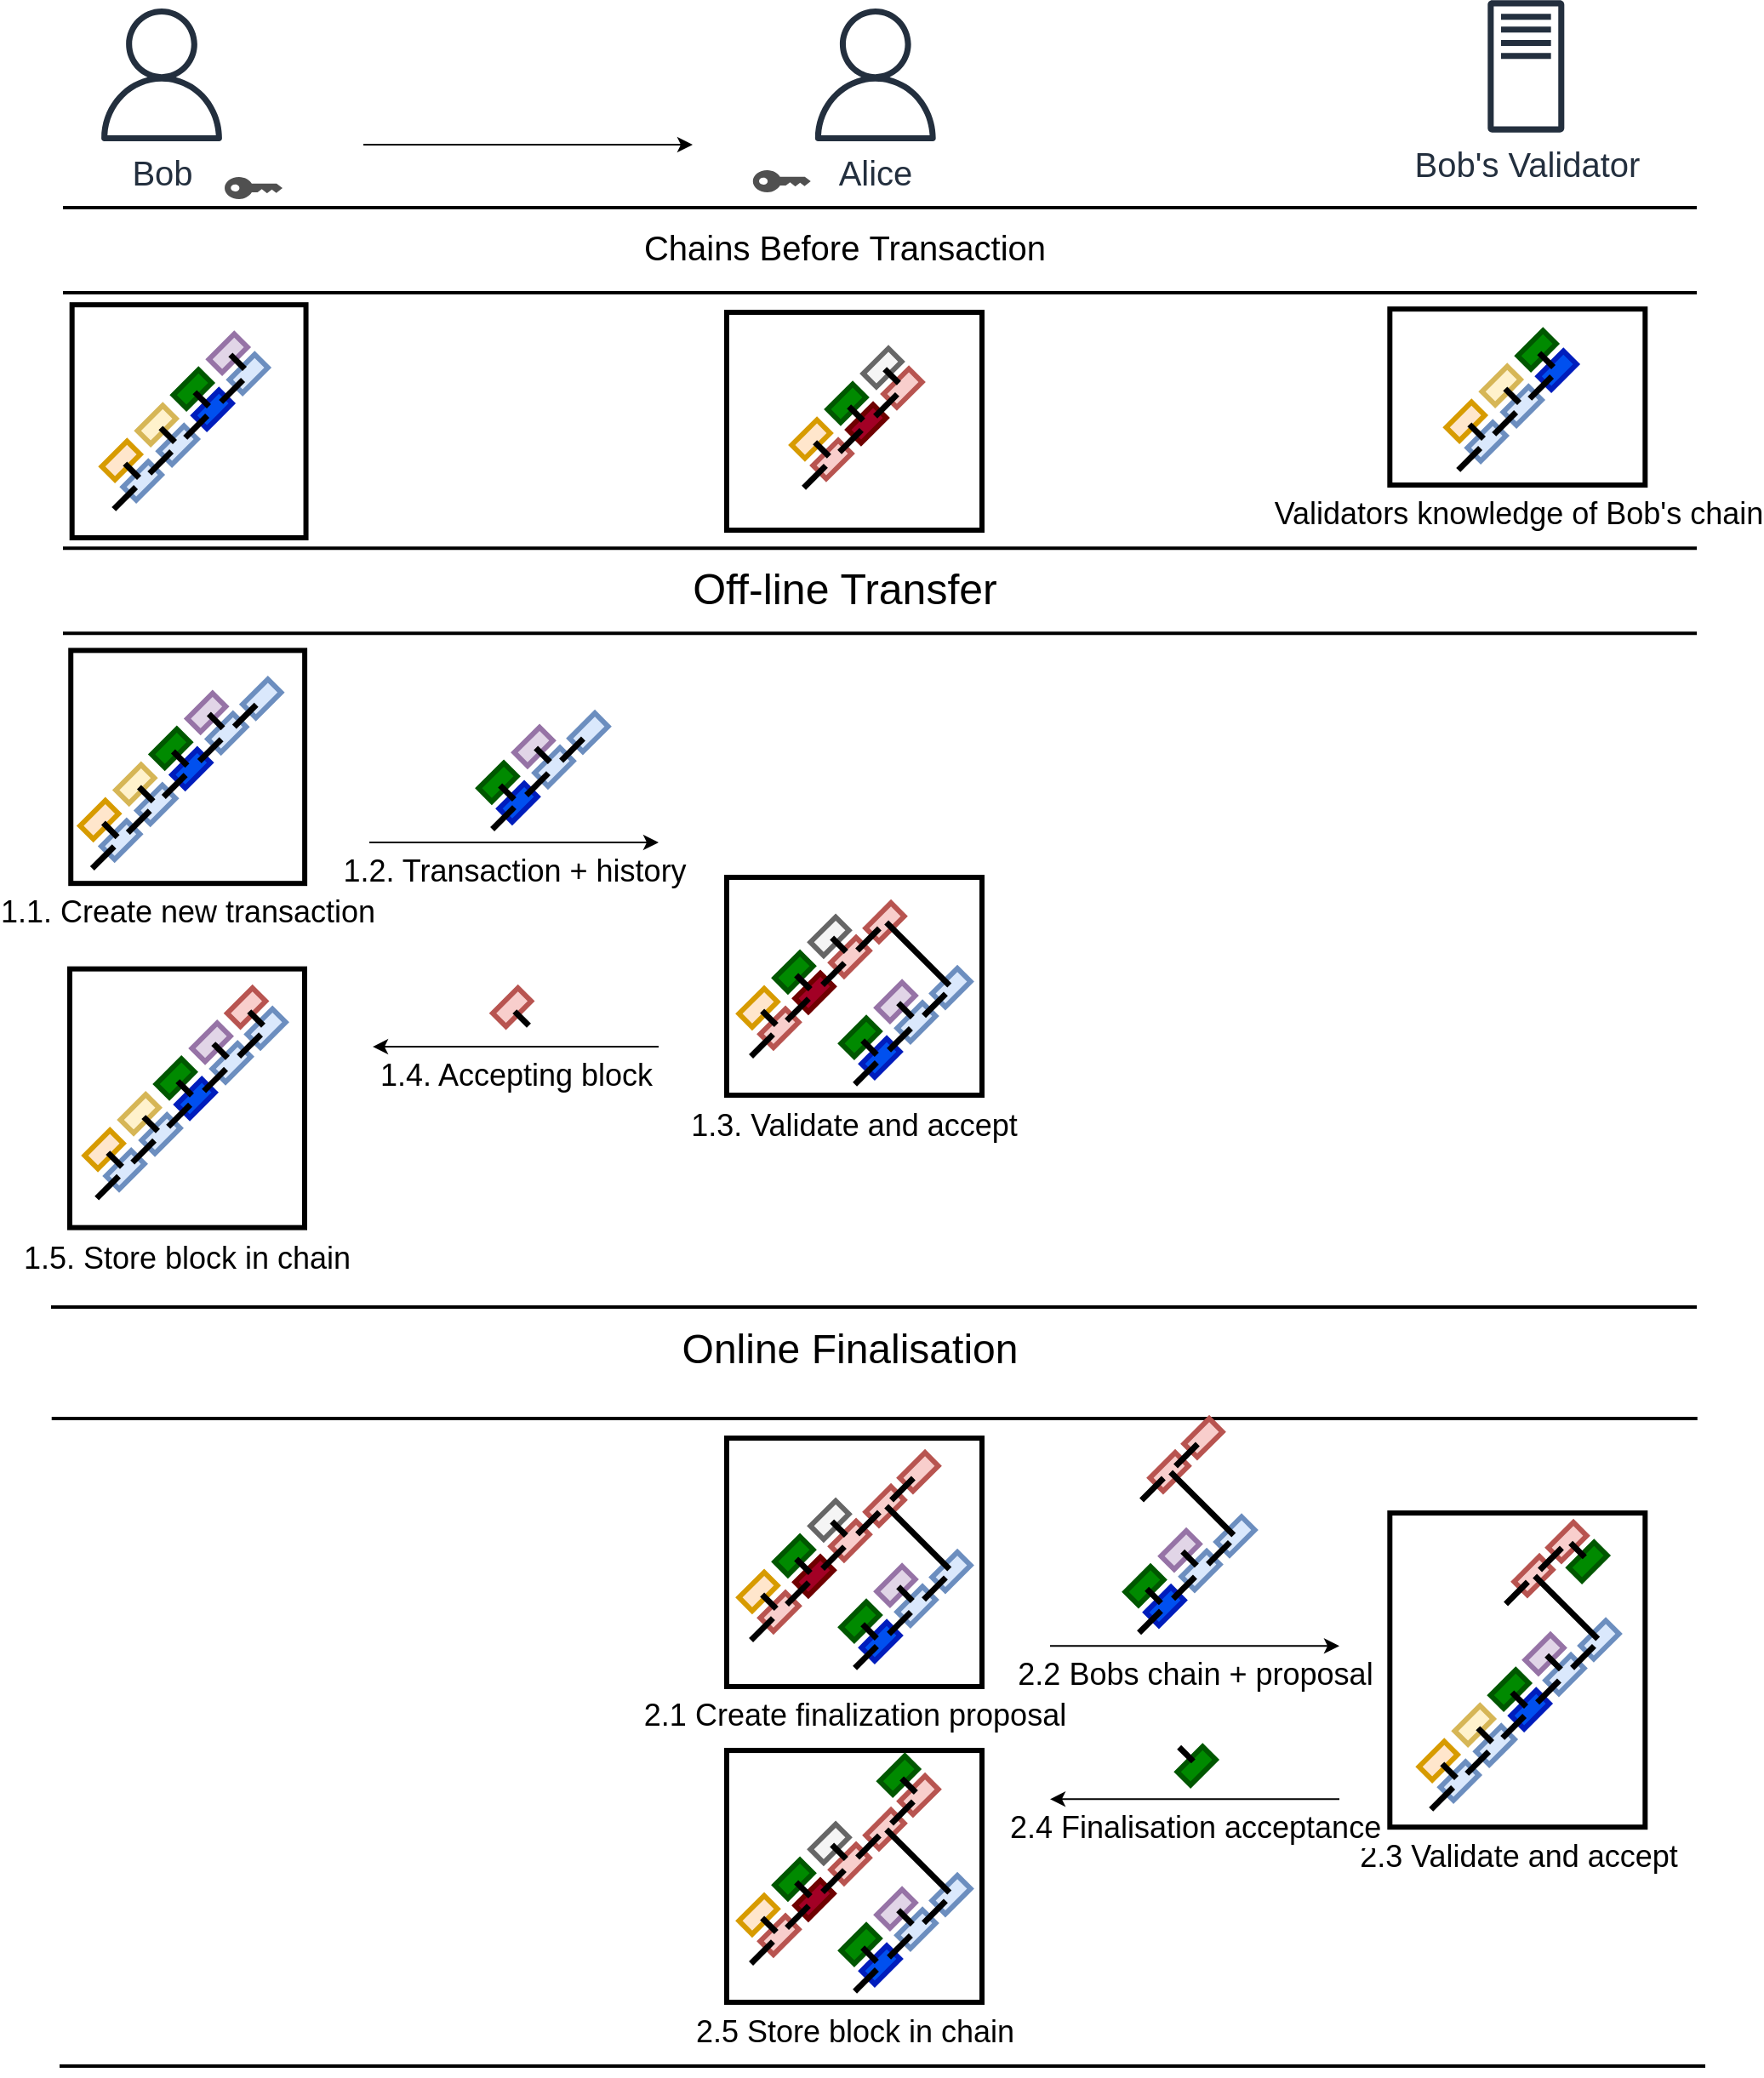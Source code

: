 <mxfile version="14.5.1" type="device"><diagram id="O55o3v-ZH1CHtvrhjQKC" name="Page-1"><mxGraphModel dx="716" dy="756" grid="1" gridSize="10" guides="1" tooltips="1" connect="1" arrows="1" fold="1" page="1" pageScale="1" pageWidth="850" pageHeight="1100" math="0" shadow="0"><root><mxCell id="0"/><mxCell id="1" parent="0"/><mxCell id="zUCHfG5pn4rzUiDACsMv-233" value="" style="rounded=0;whiteSpace=wrap;html=1;labelBackgroundColor=none;strokeWidth=3;" parent="1" vertex="1"><mxGeometry x="1330" y="248.54" width="150" height="128" as="geometry"/></mxCell><mxCell id="zUCHfG5pn4rzUiDACsMv-9" value="1.2. Transaction + history" style="endArrow=classic;html=1;fontSize=18;labelPosition=center;verticalLabelPosition=bottom;align=center;verticalAlign=top;" parent="1" edge="1"><mxGeometry width="50" height="50" relative="1" as="geometry"><mxPoint x="1120" y="560" as="sourcePoint"/><mxPoint x="1290" y="560" as="targetPoint"/></mxGeometry></mxCell><mxCell id="zUCHfG5pn4rzUiDACsMv-87" value="" style="rounded=0;whiteSpace=wrap;html=1;labelBackgroundColor=none;rotation=45;strokeWidth=3;fillColor=#0050ef;strokeColor=#001DBC;fontColor=#ffffff;" parent="1" vertex="1"><mxGeometry x="1202" y="526.13" width="11" height="21" as="geometry"/></mxCell><mxCell id="zUCHfG5pn4rzUiDACsMv-89" value="" style="rounded=0;whiteSpace=wrap;html=1;labelBackgroundColor=none;rotation=45;strokeWidth=3;fillColor=#dae8fc;strokeColor=#6c8ebf;" parent="1" vertex="1"><mxGeometry x="1223" y="505.13" width="11" height="21" as="geometry"/></mxCell><mxCell id="zUCHfG5pn4rzUiDACsMv-90" value="" style="rounded=0;whiteSpace=wrap;html=1;labelBackgroundColor=none;fontColor=none;rotation=45;strokeWidth=3;" parent="1" vertex="1"><mxGeometry x="1218.5" y="518.13" width="0.5" height="15.28" as="geometry"/></mxCell><mxCell id="zUCHfG5pn4rzUiDACsMv-91" value="" style="rounded=0;whiteSpace=wrap;html=1;labelBackgroundColor=none;rotation=45;strokeWidth=3;fillColor=#dae8fc;strokeColor=#6c8ebf;" parent="1" vertex="1"><mxGeometry x="1243.5" y="484.85" width="11" height="21" as="geometry"/></mxCell><mxCell id="zUCHfG5pn4rzUiDACsMv-92" value="" style="rounded=0;whiteSpace=wrap;html=1;labelBackgroundColor=none;fontColor=none;rotation=45;strokeWidth=3;" parent="1" vertex="1"><mxGeometry x="1239" y="497.85" width="0.5" height="15.28" as="geometry"/></mxCell><mxCell id="zUCHfG5pn4rzUiDACsMv-93" value="" style="rounded=0;whiteSpace=wrap;html=1;labelBackgroundColor=none;rotation=45;strokeWidth=3;fillColor=#e1d5e7;strokeColor=#9673a6;" parent="1" vertex="1"><mxGeometry x="1211" y="493.13" width="11" height="21" as="geometry"/></mxCell><mxCell id="zUCHfG5pn4rzUiDACsMv-94" value="" style="rounded=0;whiteSpace=wrap;html=1;labelBackgroundColor=none;rotation=45;strokeWidth=3;fillColor=#008a00;strokeColor=#005700;fontColor=#ffffff;" parent="1" vertex="1"><mxGeometry x="1190" y="514.13" width="11" height="21" as="geometry"/></mxCell><mxCell id="zUCHfG5pn4rzUiDACsMv-96" value="" style="rounded=0;whiteSpace=wrap;html=1;labelBackgroundColor=none;fontColor=none;rotation=45;strokeWidth=3;direction=south;" parent="1" vertex="1"><mxGeometry x="1217.61" y="508.38" width="8.78" height="0.5" as="geometry"/></mxCell><mxCell id="zUCHfG5pn4rzUiDACsMv-97" value="" style="rounded=0;whiteSpace=wrap;html=1;labelBackgroundColor=none;fontColor=none;rotation=45;strokeWidth=3;direction=south;" parent="1" vertex="1"><mxGeometry x="1196.61" y="530.38" width="8.78" height="0.5" as="geometry"/></mxCell><mxCell id="zUCHfG5pn4rzUiDACsMv-123" value="1.4. Accepting block" style="endArrow=classic;html=1;labelPosition=center;verticalLabelPosition=bottom;align=center;verticalAlign=top;fontSize=18;" parent="1" edge="1"><mxGeometry width="50" height="50" relative="1" as="geometry"><mxPoint x="1290" y="680" as="sourcePoint"/><mxPoint x="1122" y="680.04" as="targetPoint"/></mxGeometry></mxCell><mxCell id="zUCHfG5pn4rzUiDACsMv-152" value="" style="group;fontSize=19;" parent="1" vertex="1" connectable="0"><mxGeometry x="969" y="70" width="140" height="112" as="geometry"/></mxCell><mxCell id="zUCHfG5pn4rzUiDACsMv-1" value="" style="group" parent="zUCHfG5pn4rzUiDACsMv-152" vertex="1" connectable="0"><mxGeometry x="57" y="38" width="56" height="74" as="geometry"/></mxCell><mxCell id="zUCHfG5pn4rzUiDACsMv-2" value="" style="group" parent="zUCHfG5pn4rzUiDACsMv-1" vertex="1" connectable="0"><mxGeometry width="56" height="56" as="geometry"/></mxCell><mxCell id="zUCHfG5pn4rzUiDACsMv-3" value="" style="shape=image;html=1;verticalAlign=top;verticalLabelPosition=bottom;labelBackgroundColor=#ffffff;imageAspect=0;aspect=fixed;image=https://cdn4.iconfinder.com/data/icons/essential-app-1/16/mobile-phone-smart-screen-128.png" parent="zUCHfG5pn4rzUiDACsMv-2" vertex="1"><mxGeometry width="56" height="56" as="geometry"/></mxCell><mxCell id="zUCHfG5pn4rzUiDACsMv-4" value="" style="shape=image;html=1;verticalAlign=top;verticalLabelPosition=bottom;labelBackgroundColor=#ffffff;imageAspect=0;aspect=fixed;image=https://cdn1.iconfinder.com/data/icons/100-basic-for-user-interface/32/68-qr_code-128.png" parent="zUCHfG5pn4rzUiDACsMv-2" vertex="1"><mxGeometry x="19" y="19" width="18" height="18" as="geometry"/></mxCell><mxCell id="zUCHfG5pn4rzUiDACsMv-5" value="" style="pointerEvents=1;shadow=0;dashed=0;html=1;strokeColor=none;fillColor=#505050;labelPosition=center;verticalLabelPosition=bottom;verticalAlign=top;outlineConnect=0;align=center;shape=mxgraph.office.security.key_permissions;direction=south;flipV=0;flipH=1;" parent="zUCHfG5pn4rzUiDACsMv-1" vertex="1"><mxGeometry x="9" y="61" width="34" height="13" as="geometry"/></mxCell><mxCell id="zUCHfG5pn4rzUiDACsMv-6" value="&lt;font style=&quot;font-size: 20px&quot;&gt;Bob&lt;/font&gt;" style="outlineConnect=0;fontColor=#232F3E;gradientColor=none;fillColor=#232F3E;strokeColor=none;dashed=0;verticalLabelPosition=bottom;verticalAlign=top;align=center;html=1;fontSize=12;fontStyle=0;aspect=fixed;pointerEvents=1;shape=mxgraph.aws4.user;" parent="zUCHfG5pn4rzUiDACsMv-152" vertex="1"><mxGeometry x="-10" width="78" height="78" as="geometry"/></mxCell><mxCell id="zUCHfG5pn4rzUiDACsMv-15" value="" style="shape=image;html=1;verticalAlign=top;verticalLabelPosition=bottom;labelBackgroundColor=#ffffff;imageAspect=0;aspect=fixed;image=https://cdn2.iconfinder.com/data/icons/ios-7-icons/50/money-128.png" parent="zUCHfG5pn4rzUiDACsMv-152" vertex="1"><mxGeometry x="110" y="60" width="30" height="30" as="geometry"/></mxCell><mxCell id="zUCHfG5pn4rzUiDACsMv-153" value="" style="group" parent="1" vertex="1" connectable="0"><mxGeometry x="1317.89" y="70" width="138.5" height="108" as="geometry"/></mxCell><mxCell id="zUCHfG5pn4rzUiDACsMv-7" value="&lt;font style=&quot;font-size: 20px&quot;&gt;Alice&lt;/font&gt;" style="outlineConnect=0;fontColor=#232F3E;gradientColor=none;fillColor=#232F3E;strokeColor=none;dashed=0;verticalLabelPosition=bottom;verticalAlign=top;align=center;html=1;fontSize=12;fontStyle=0;aspect=fixed;pointerEvents=1;shape=mxgraph.aws4.user;" parent="zUCHfG5pn4rzUiDACsMv-153" vertex="1"><mxGeometry x="60.5" width="78" height="78" as="geometry"/></mxCell><mxCell id="zUCHfG5pn4rzUiDACsMv-10" value="" style="group" parent="zUCHfG5pn4rzUiDACsMv-153" vertex="1" connectable="0"><mxGeometry x="18.5" y="34" width="56" height="74" as="geometry"/></mxCell><mxCell id="zUCHfG5pn4rzUiDACsMv-11" value="" style="group" parent="zUCHfG5pn4rzUiDACsMv-10" vertex="1" connectable="0"><mxGeometry width="56" height="56" as="geometry"/></mxCell><mxCell id="zUCHfG5pn4rzUiDACsMv-12" value="" style="shape=image;html=1;verticalAlign=top;verticalLabelPosition=bottom;labelBackgroundColor=#ffffff;imageAspect=0;aspect=fixed;image=https://cdn4.iconfinder.com/data/icons/essential-app-1/16/mobile-phone-smart-screen-128.png" parent="zUCHfG5pn4rzUiDACsMv-11" vertex="1"><mxGeometry width="56" height="56" as="geometry"/></mxCell><mxCell id="zUCHfG5pn4rzUiDACsMv-13" value="" style="shape=image;html=1;verticalAlign=top;verticalLabelPosition=bottom;labelBackgroundColor=#ffffff;imageAspect=0;aspect=fixed;image=https://cdn1.iconfinder.com/data/icons/100-basic-for-user-interface/32/68-qr_code-128.png" parent="zUCHfG5pn4rzUiDACsMv-11" vertex="1"><mxGeometry x="19" y="19" width="18" height="18" as="geometry"/></mxCell><mxCell id="zUCHfG5pn4rzUiDACsMv-14" value="" style="pointerEvents=1;shadow=0;dashed=0;html=1;strokeColor=none;fillColor=#505050;labelPosition=center;verticalLabelPosition=bottom;verticalAlign=top;outlineConnect=0;align=center;shape=mxgraph.office.security.key_permissions;direction=south;flipV=0;flipH=1;" parent="zUCHfG5pn4rzUiDACsMv-10" vertex="1"><mxGeometry x="9" y="61" width="34" height="13" as="geometry"/></mxCell><mxCell id="zUCHfG5pn4rzUiDACsMv-16" value="" style="shape=image;html=1;verticalAlign=top;verticalLabelPosition=bottom;labelBackgroundColor=#ffffff;imageAspect=0;aspect=fixed;image=https://cdn2.iconfinder.com/data/icons/ios-7-icons/50/money-128.png" parent="zUCHfG5pn4rzUiDACsMv-153" vertex="1"><mxGeometry y="60" width="30" height="30" as="geometry"/></mxCell><mxCell id="zUCHfG5pn4rzUiDACsMv-181" value="1.5. Store block in chain" style="group;labelPosition=center;verticalLabelPosition=bottom;align=center;verticalAlign=top;fontSize=18;" parent="1" vertex="1" connectable="0"><mxGeometry x="944" y="634.32" width="138" height="152" as="geometry"/></mxCell><mxCell id="zUCHfG5pn4rzUiDACsMv-180" value="" style="rounded=0;whiteSpace=wrap;html=1;labelBackgroundColor=none;strokeWidth=3;" parent="zUCHfG5pn4rzUiDACsMv-181" vertex="1"><mxGeometry width="138" height="152" as="geometry"/></mxCell><mxCell id="zUCHfG5pn4rzUiDACsMv-131" value="" style="rounded=0;whiteSpace=wrap;html=1;labelBackgroundColor=none;rotation=45;strokeWidth=3;fontStyle=4;fillColor=#dae8fc;strokeColor=#6c8ebf;" parent="zUCHfG5pn4rzUiDACsMv-181" vertex="1"><mxGeometry x="27.06" y="107.65" width="11" height="21" as="geometry"/></mxCell><mxCell id="zUCHfG5pn4rzUiDACsMv-132" value="" style="rounded=0;whiteSpace=wrap;html=1;labelBackgroundColor=none;rotation=45;strokeWidth=3;fillColor=#ffe6cc;strokeColor=#d79b00;" parent="zUCHfG5pn4rzUiDACsMv-181" vertex="1"><mxGeometry x="14.56" y="95.65" width="11" height="21" as="geometry"/></mxCell><mxCell id="zUCHfG5pn4rzUiDACsMv-133" value="" style="rounded=0;whiteSpace=wrap;html=1;labelBackgroundColor=none;fontColor=none;rotation=45;strokeWidth=3;direction=south;" parent="zUCHfG5pn4rzUiDACsMv-181" vertex="1"><mxGeometry x="22.17" y="111.9" width="8.78" height="0.5" as="geometry"/></mxCell><mxCell id="zUCHfG5pn4rzUiDACsMv-134" value="" style="rounded=0;whiteSpace=wrap;html=1;labelBackgroundColor=none;fontColor=none;rotation=45;strokeWidth=3;" parent="zUCHfG5pn4rzUiDACsMv-181" vertex="1"><mxGeometry x="22.06" y="120.65" width="0.5" height="15.28" as="geometry"/></mxCell><mxCell id="zUCHfG5pn4rzUiDACsMv-135" value="" style="rounded=0;whiteSpace=wrap;html=1;labelBackgroundColor=none;rotation=45;strokeWidth=3;fontStyle=4;fillColor=#dae8fc;strokeColor=#6c8ebf;" parent="zUCHfG5pn4rzUiDACsMv-181" vertex="1"><mxGeometry x="48.06" y="86.65" width="11" height="21" as="geometry"/></mxCell><mxCell id="zUCHfG5pn4rzUiDACsMv-136" value="" style="rounded=0;whiteSpace=wrap;html=1;labelBackgroundColor=none;rotation=45;strokeWidth=3;fillColor=#0050ef;strokeColor=#001DBC;fontColor=#ffffff;" parent="zUCHfG5pn4rzUiDACsMv-181" vertex="1"><mxGeometry x="68.56" y="65.65" width="11" height="21" as="geometry"/></mxCell><mxCell id="zUCHfG5pn4rzUiDACsMv-137" value="" style="rounded=0;whiteSpace=wrap;html=1;labelBackgroundColor=none;fontColor=none;rotation=45;strokeWidth=3;" parent="zUCHfG5pn4rzUiDACsMv-181" vertex="1"><mxGeometry x="64.06" y="78.65" width="0.5" height="15.28" as="geometry"/></mxCell><mxCell id="zUCHfG5pn4rzUiDACsMv-138" value="" style="rounded=0;whiteSpace=wrap;html=1;labelBackgroundColor=none;rotation=45;strokeWidth=3;fillColor=#dae8fc;strokeColor=#6c8ebf;" parent="zUCHfG5pn4rzUiDACsMv-181" vertex="1"><mxGeometry x="89.56" y="44.65" width="11" height="21" as="geometry"/></mxCell><mxCell id="zUCHfG5pn4rzUiDACsMv-139" value="" style="rounded=0;whiteSpace=wrap;html=1;labelBackgroundColor=none;fontColor=none;rotation=45;strokeWidth=3;" parent="zUCHfG5pn4rzUiDACsMv-181" vertex="1"><mxGeometry x="85.06" y="57.65" width="0.5" height="15.28" as="geometry"/></mxCell><mxCell id="zUCHfG5pn4rzUiDACsMv-140" value="" style="rounded=0;whiteSpace=wrap;html=1;labelBackgroundColor=none;rotation=45;strokeWidth=3;fillColor=#dae8fc;strokeColor=#6c8ebf;" parent="zUCHfG5pn4rzUiDACsMv-181" vertex="1"><mxGeometry x="110.06" y="24.37" width="11" height="21" as="geometry"/></mxCell><mxCell id="zUCHfG5pn4rzUiDACsMv-141" value="" style="rounded=0;whiteSpace=wrap;html=1;labelBackgroundColor=none;fontColor=none;rotation=45;strokeWidth=3;" parent="zUCHfG5pn4rzUiDACsMv-181" vertex="1"><mxGeometry x="105.56" y="37.37" width="0.5" height="15.28" as="geometry"/></mxCell><mxCell id="zUCHfG5pn4rzUiDACsMv-142" value="" style="rounded=0;whiteSpace=wrap;html=1;labelBackgroundColor=none;rotation=45;strokeWidth=3;fillColor=#e1d5e7;strokeColor=#9673a6;" parent="zUCHfG5pn4rzUiDACsMv-181" vertex="1"><mxGeometry x="77.56" y="32.65" width="11" height="21" as="geometry"/></mxCell><mxCell id="zUCHfG5pn4rzUiDACsMv-143" value="" style="rounded=0;whiteSpace=wrap;html=1;labelBackgroundColor=none;rotation=45;strokeWidth=3;fillColor=#008a00;strokeColor=#005700;fontColor=#ffffff;" parent="zUCHfG5pn4rzUiDACsMv-181" vertex="1"><mxGeometry x="56.56" y="53.65" width="11" height="21" as="geometry"/></mxCell><mxCell id="zUCHfG5pn4rzUiDACsMv-144" value="" style="rounded=0;whiteSpace=wrap;html=1;labelBackgroundColor=none;rotation=45;strokeWidth=3;fillColor=#fff2cc;strokeColor=#d6b656;" parent="zUCHfG5pn4rzUiDACsMv-181" vertex="1"><mxGeometry x="35.56" y="74.65" width="11" height="21" as="geometry"/></mxCell><mxCell id="zUCHfG5pn4rzUiDACsMv-145" value="" style="rounded=0;whiteSpace=wrap;html=1;labelBackgroundColor=none;fontColor=none;rotation=45;strokeWidth=3;direction=south;" parent="zUCHfG5pn4rzUiDACsMv-181" vertex="1"><mxGeometry x="84.17" y="47.9" width="8.78" height="0.5" as="geometry"/></mxCell><mxCell id="zUCHfG5pn4rzUiDACsMv-146" value="" style="rounded=0;whiteSpace=wrap;html=1;labelBackgroundColor=none;fontColor=none;rotation=45;strokeWidth=3;direction=south;" parent="zUCHfG5pn4rzUiDACsMv-181" vertex="1"><mxGeometry x="63.17" y="69.9" width="8.78" height="0.5" as="geometry"/></mxCell><mxCell id="zUCHfG5pn4rzUiDACsMv-147" value="" style="rounded=0;whiteSpace=wrap;html=1;labelBackgroundColor=none;fontColor=none;rotation=45;strokeWidth=3;direction=south;" parent="zUCHfG5pn4rzUiDACsMv-181" vertex="1"><mxGeometry x="43.17" y="90.9" width="8.78" height="0.5" as="geometry"/></mxCell><mxCell id="zUCHfG5pn4rzUiDACsMv-148" value="" style="rounded=0;whiteSpace=wrap;html=1;labelBackgroundColor=none;fontColor=none;rotation=45;strokeWidth=3;" parent="zUCHfG5pn4rzUiDACsMv-181" vertex="1"><mxGeometry x="43.06" y="99.65" width="0.5" height="15.28" as="geometry"/></mxCell><mxCell id="zUCHfG5pn4rzUiDACsMv-150" value="" style="rounded=0;whiteSpace=wrap;html=1;labelBackgroundColor=none;rotation=45;strokeWidth=3;fillColor=#f8cecc;strokeColor=#b85450;" parent="zUCHfG5pn4rzUiDACsMv-181" vertex="1"><mxGeometry x="98.31" y="12" width="11" height="21" as="geometry"/></mxCell><mxCell id="zUCHfG5pn4rzUiDACsMv-151" value="" style="rounded=0;whiteSpace=wrap;html=1;labelBackgroundColor=none;fontColor=none;rotation=45;strokeWidth=3;direction=south;" parent="zUCHfG5pn4rzUiDACsMv-181" vertex="1"><mxGeometry x="105.17" y="28.9" width="8.78" height="0.5" as="geometry"/></mxCell><mxCell id="zUCHfG5pn4rzUiDACsMv-185" value="" style="endArrow=classic;html=1;" parent="1" edge="1"><mxGeometry width="50" height="50" relative="1" as="geometry"><mxPoint x="1116.5" y="150.0" as="sourcePoint"/><mxPoint x="1310" y="150" as="targetPoint"/></mxGeometry></mxCell><mxCell id="zUCHfG5pn4rzUiDACsMv-186" value="" style="shape=image;html=1;verticalAlign=top;verticalLabelPosition=bottom;labelBackgroundColor=#ffffff;imageAspect=0;aspect=fixed;image=https://cdn3.iconfinder.com/data/icons/popular-cryptocurrencies-vol-2019-1/80/eos-cryptocurrency-token-coin-128.png" parent="1" vertex="1"><mxGeometry x="1193" y="109" width="30" height="30" as="geometry"/></mxCell><mxCell id="zUCHfG5pn4rzUiDACsMv-187" value="" style="line;strokeWidth=2;html=1;labelBackgroundColor=none;fontColor=none;" parent="1" vertex="1"><mxGeometry x="940" y="182" width="960" height="10" as="geometry"/></mxCell><mxCell id="zUCHfG5pn4rzUiDACsMv-190" value="" style="rounded=0;whiteSpace=wrap;html=1;labelBackgroundColor=none;rotation=45;strokeWidth=3;fontStyle=4;fillColor=#f8cecc;strokeColor=#b85450;" parent="1" vertex="1"><mxGeometry x="1386.5" y="324.5" width="11" height="21" as="geometry"/></mxCell><mxCell id="zUCHfG5pn4rzUiDACsMv-191" value="" style="rounded=0;whiteSpace=wrap;html=1;labelBackgroundColor=none;rotation=45;strokeWidth=3;fillColor=#a20025;strokeColor=#6F0000;fontColor=#ffffff;" parent="1" vertex="1"><mxGeometry x="1407" y="303.5" width="11" height="21" as="geometry"/></mxCell><mxCell id="zUCHfG5pn4rzUiDACsMv-192" value="" style="rounded=0;whiteSpace=wrap;html=1;labelBackgroundColor=none;fontColor=none;rotation=45;strokeWidth=3;" parent="1" vertex="1"><mxGeometry x="1402.5" y="316.5" width="0.5" height="15.28" as="geometry"/></mxCell><mxCell id="zUCHfG5pn4rzUiDACsMv-193" value="" style="rounded=0;whiteSpace=wrap;html=1;labelBackgroundColor=none;rotation=45;strokeWidth=3;fillColor=#f8cecc;strokeColor=#b85450;" parent="1" vertex="1"><mxGeometry x="1428" y="282.5" width="11" height="21" as="geometry"/></mxCell><mxCell id="zUCHfG5pn4rzUiDACsMv-194" value="" style="rounded=0;whiteSpace=wrap;html=1;labelBackgroundColor=none;fontColor=none;rotation=45;strokeWidth=3;" parent="1" vertex="1"><mxGeometry x="1423.5" y="295.5" width="0.5" height="15.28" as="geometry"/></mxCell><mxCell id="zUCHfG5pn4rzUiDACsMv-197" value="" style="rounded=0;whiteSpace=wrap;html=1;labelBackgroundColor=none;rotation=45;strokeWidth=3;fillColor=#f5f5f5;strokeColor=#666666;fontColor=#333333;" parent="1" vertex="1"><mxGeometry x="1416" y="270.5" width="11" height="21" as="geometry"/></mxCell><mxCell id="zUCHfG5pn4rzUiDACsMv-198" value="" style="rounded=0;whiteSpace=wrap;html=1;labelBackgroundColor=none;rotation=45;strokeWidth=3;fillColor=#008a00;strokeColor=#005700;fontColor=#ffffff;" parent="1" vertex="1"><mxGeometry x="1395" y="291.5" width="11" height="21" as="geometry"/></mxCell><mxCell id="zUCHfG5pn4rzUiDACsMv-199" value="" style="rounded=0;whiteSpace=wrap;html=1;labelBackgroundColor=none;rotation=45;strokeWidth=3;fillColor=#ffe6cc;strokeColor=#d79b00;" parent="1" vertex="1"><mxGeometry x="1374" y="312.5" width="11" height="21" as="geometry"/></mxCell><mxCell id="zUCHfG5pn4rzUiDACsMv-200" value="" style="rounded=0;whiteSpace=wrap;html=1;labelBackgroundColor=none;fontColor=none;rotation=45;strokeWidth=3;direction=south;" parent="1" vertex="1"><mxGeometry x="1422.61" y="285.75" width="8.78" height="0.5" as="geometry"/></mxCell><mxCell id="zUCHfG5pn4rzUiDACsMv-201" value="" style="rounded=0;whiteSpace=wrap;html=1;labelBackgroundColor=none;fontColor=none;rotation=45;strokeWidth=3;direction=south;" parent="1" vertex="1"><mxGeometry x="1401.61" y="307.75" width="8.78" height="0.5" as="geometry"/></mxCell><mxCell id="zUCHfG5pn4rzUiDACsMv-202" value="" style="rounded=0;whiteSpace=wrap;html=1;labelBackgroundColor=none;fontColor=none;rotation=45;strokeWidth=3;direction=south;" parent="1" vertex="1"><mxGeometry x="1381.61" y="328.75" width="8.78" height="0.5" as="geometry"/></mxCell><mxCell id="zUCHfG5pn4rzUiDACsMv-203" value="" style="rounded=0;whiteSpace=wrap;html=1;labelBackgroundColor=none;fontColor=none;rotation=45;strokeWidth=3;" parent="1" vertex="1"><mxGeometry x="1381.5" y="337.5" width="0.5" height="15.28" as="geometry"/></mxCell><mxCell id="zUCHfG5pn4rzUiDACsMv-214" value="1.1. Create new transaction" style="rounded=0;html=1;labelBackgroundColor=none;strokeWidth=3;labelPosition=center;verticalLabelPosition=bottom;align=center;verticalAlign=top;fontSize=18;" parent="1" vertex="1"><mxGeometry x="944.616" y="447.176" width="137.44" height="136.91" as="geometry"/></mxCell><mxCell id="zUCHfG5pn4rzUiDACsMv-215" value="" style="rounded=0;whiteSpace=wrap;html=1;labelBackgroundColor=none;rotation=45;strokeWidth=3;fontStyle=4;fillColor=#dae8fc;strokeColor=#6c8ebf;" parent="1" vertex="1"><mxGeometry x="968.37" y="548.18" width="11" height="21" as="geometry"/></mxCell><mxCell id="zUCHfG5pn4rzUiDACsMv-216" value="" style="rounded=0;whiteSpace=wrap;html=1;labelBackgroundColor=none;rotation=45;strokeWidth=3;fillColor=#ffe6cc;strokeColor=#d79b00;" parent="1" vertex="1"><mxGeometry x="955.87" y="536.18" width="11" height="21" as="geometry"/></mxCell><mxCell id="zUCHfG5pn4rzUiDACsMv-217" value="" style="rounded=0;whiteSpace=wrap;html=1;labelBackgroundColor=none;fontColor=none;rotation=45;strokeWidth=3;direction=south;" parent="1" vertex="1"><mxGeometry x="963.48" y="552.43" width="8.78" height="0.5" as="geometry"/></mxCell><mxCell id="zUCHfG5pn4rzUiDACsMv-218" value="" style="rounded=0;whiteSpace=wrap;html=1;labelBackgroundColor=none;fontColor=none;rotation=45;strokeWidth=3;" parent="1" vertex="1"><mxGeometry x="963.37" y="561.18" width="0.5" height="15.28" as="geometry"/></mxCell><mxCell id="zUCHfG5pn4rzUiDACsMv-219" value="" style="rounded=0;whiteSpace=wrap;html=1;labelBackgroundColor=none;rotation=45;strokeWidth=3;fontStyle=4;fillColor=#dae8fc;strokeColor=#6c8ebf;" parent="1" vertex="1"><mxGeometry x="989.37" y="527.18" width="11" height="21" as="geometry"/></mxCell><mxCell id="zUCHfG5pn4rzUiDACsMv-220" value="" style="rounded=0;whiteSpace=wrap;html=1;labelBackgroundColor=none;rotation=45;strokeWidth=3;fillColor=#0050ef;strokeColor=#001DBC;fontColor=#ffffff;" parent="1" vertex="1"><mxGeometry x="1009.87" y="506.18" width="11" height="21" as="geometry"/></mxCell><mxCell id="zUCHfG5pn4rzUiDACsMv-221" value="" style="rounded=0;whiteSpace=wrap;html=1;labelBackgroundColor=none;fontColor=none;rotation=45;strokeWidth=3;" parent="1" vertex="1"><mxGeometry x="1005.37" y="519.18" width="0.5" height="15.28" as="geometry"/></mxCell><mxCell id="zUCHfG5pn4rzUiDACsMv-222" value="" style="rounded=0;whiteSpace=wrap;html=1;labelBackgroundColor=none;rotation=45;strokeWidth=3;fillColor=#dae8fc;strokeColor=#6c8ebf;" parent="1" vertex="1"><mxGeometry x="1030.87" y="485.18" width="11" height="21" as="geometry"/></mxCell><mxCell id="zUCHfG5pn4rzUiDACsMv-223" value="" style="rounded=0;whiteSpace=wrap;html=1;labelBackgroundColor=none;fontColor=none;rotation=45;strokeWidth=3;" parent="1" vertex="1"><mxGeometry x="1026.37" y="498.18" width="0.5" height="15.28" as="geometry"/></mxCell><mxCell id="zUCHfG5pn4rzUiDACsMv-224" value="" style="rounded=0;whiteSpace=wrap;html=1;labelBackgroundColor=none;rotation=45;strokeWidth=3;fillColor=#dae8fc;strokeColor=#6c8ebf;" parent="1" vertex="1"><mxGeometry x="1051.37" y="464.9" width="11" height="21" as="geometry"/></mxCell><mxCell id="zUCHfG5pn4rzUiDACsMv-225" value="" style="rounded=0;whiteSpace=wrap;html=1;labelBackgroundColor=none;fontColor=none;rotation=45;strokeWidth=3;" parent="1" vertex="1"><mxGeometry x="1046.87" y="477.9" width="0.5" height="15.28" as="geometry"/></mxCell><mxCell id="zUCHfG5pn4rzUiDACsMv-226" value="" style="rounded=0;whiteSpace=wrap;html=1;labelBackgroundColor=none;rotation=45;strokeWidth=3;fillColor=#e1d5e7;strokeColor=#9673a6;" parent="1" vertex="1"><mxGeometry x="1018.87" y="473.18" width="11" height="21" as="geometry"/></mxCell><mxCell id="zUCHfG5pn4rzUiDACsMv-227" value="" style="rounded=0;whiteSpace=wrap;html=1;labelBackgroundColor=none;rotation=45;strokeWidth=3;fillColor=#008a00;strokeColor=#005700;fontColor=#ffffff;" parent="1" vertex="1"><mxGeometry x="997.87" y="494.18" width="11" height="21" as="geometry"/></mxCell><mxCell id="zUCHfG5pn4rzUiDACsMv-228" value="" style="rounded=0;whiteSpace=wrap;html=1;labelBackgroundColor=none;rotation=45;strokeWidth=3;fillColor=#fff2cc;strokeColor=#d6b656;" parent="1" vertex="1"><mxGeometry x="976.87" y="515.18" width="11" height="21" as="geometry"/></mxCell><mxCell id="zUCHfG5pn4rzUiDACsMv-229" value="" style="rounded=0;whiteSpace=wrap;html=1;labelBackgroundColor=none;fontColor=none;rotation=45;strokeWidth=3;direction=south;" parent="1" vertex="1"><mxGeometry x="1025.48" y="488.43" width="8.78" height="0.5" as="geometry"/></mxCell><mxCell id="zUCHfG5pn4rzUiDACsMv-230" value="" style="rounded=0;whiteSpace=wrap;html=1;labelBackgroundColor=none;fontColor=none;rotation=45;strokeWidth=3;direction=south;" parent="1" vertex="1"><mxGeometry x="1004.48" y="510.43" width="8.78" height="0.5" as="geometry"/></mxCell><mxCell id="zUCHfG5pn4rzUiDACsMv-231" value="" style="rounded=0;whiteSpace=wrap;html=1;labelBackgroundColor=none;fontColor=none;rotation=45;strokeWidth=3;direction=south;" parent="1" vertex="1"><mxGeometry x="984.48" y="531.43" width="8.78" height="0.5" as="geometry"/></mxCell><mxCell id="zUCHfG5pn4rzUiDACsMv-232" value="" style="rounded=0;whiteSpace=wrap;html=1;labelBackgroundColor=none;fontColor=none;rotation=45;strokeWidth=3;" parent="1" vertex="1"><mxGeometry x="984.37" y="540.18" width="0.5" height="15.28" as="geometry"/></mxCell><mxCell id="zUCHfG5pn4rzUiDACsMv-234" value="Chains Before&amp;nbsp;Transaction" style="text;html=1;strokeColor=none;fillColor=none;align=center;verticalAlign=middle;whiteSpace=wrap;rounded=0;labelBackgroundColor=none;fontColor=none;fontSize=20;" parent="1" vertex="1"><mxGeometry x="1235" y="200" width="329" height="20" as="geometry"/></mxCell><mxCell id="zUCHfG5pn4rzUiDACsMv-159" value="" style="rounded=0;whiteSpace=wrap;html=1;labelBackgroundColor=none;strokeWidth=3;" parent="1" vertex="1"><mxGeometry x="945.336" y="244.086" width="137.44" height="136.91" as="geometry"/></mxCell><mxCell id="zUCHfG5pn4rzUiDACsMv-126" value="" style="rounded=0;whiteSpace=wrap;html=1;labelBackgroundColor=none;rotation=45;strokeWidth=3;fontStyle=4;fillColor=#dae8fc;strokeColor=#6c8ebf;" parent="1" vertex="1"><mxGeometry x="981.09" y="337.09" width="11" height="21" as="geometry"/></mxCell><mxCell id="zUCHfG5pn4rzUiDACsMv-127" value="" style="rounded=0;whiteSpace=wrap;html=1;labelBackgroundColor=none;rotation=45;strokeWidth=3;fillColor=#ffe6cc;strokeColor=#d79b00;" parent="1" vertex="1"><mxGeometry x="968.59" y="325.09" width="11" height="21" as="geometry"/></mxCell><mxCell id="zUCHfG5pn4rzUiDACsMv-128" value="" style="rounded=0;whiteSpace=wrap;html=1;labelBackgroundColor=none;fontColor=none;rotation=45;strokeWidth=3;direction=south;" parent="1" vertex="1"><mxGeometry x="976.2" y="341.34" width="8.78" height="0.5" as="geometry"/></mxCell><mxCell id="zUCHfG5pn4rzUiDACsMv-129" value="" style="rounded=0;whiteSpace=wrap;html=1;labelBackgroundColor=none;fontColor=none;rotation=45;strokeWidth=3;" parent="1" vertex="1"><mxGeometry x="976.09" y="350.09" width="0.5" height="15.28" as="geometry"/></mxCell><mxCell id="zUCHfG5pn4rzUiDACsMv-30" value="" style="rounded=0;whiteSpace=wrap;html=1;labelBackgroundColor=none;rotation=45;strokeWidth=3;fontStyle=4;fillColor=#dae8fc;strokeColor=#6c8ebf;" parent="1" vertex="1"><mxGeometry x="1002.09" y="316.09" width="11" height="21" as="geometry"/></mxCell><mxCell id="zUCHfG5pn4rzUiDACsMv-31" value="" style="rounded=0;whiteSpace=wrap;html=1;labelBackgroundColor=none;rotation=45;strokeWidth=3;fillColor=#0050ef;strokeColor=#001DBC;fontColor=#ffffff;" parent="1" vertex="1"><mxGeometry x="1022.59" y="295.09" width="11" height="21" as="geometry"/></mxCell><mxCell id="zUCHfG5pn4rzUiDACsMv-32" value="" style="rounded=0;whiteSpace=wrap;html=1;labelBackgroundColor=none;fontColor=none;rotation=45;strokeWidth=3;" parent="1" vertex="1"><mxGeometry x="1018.09" y="308.09" width="0.5" height="15.28" as="geometry"/></mxCell><mxCell id="zUCHfG5pn4rzUiDACsMv-33" value="" style="rounded=0;whiteSpace=wrap;html=1;labelBackgroundColor=none;rotation=45;strokeWidth=3;fillColor=#dae8fc;strokeColor=#6c8ebf;" parent="1" vertex="1"><mxGeometry x="1043.59" y="274.09" width="11" height="21" as="geometry"/></mxCell><mxCell id="zUCHfG5pn4rzUiDACsMv-34" value="" style="rounded=0;whiteSpace=wrap;html=1;labelBackgroundColor=none;fontColor=none;rotation=45;strokeWidth=3;" parent="1" vertex="1"><mxGeometry x="1039.09" y="287.09" width="0.5" height="15.28" as="geometry"/></mxCell><mxCell id="zUCHfG5pn4rzUiDACsMv-77" value="" style="rounded=0;whiteSpace=wrap;html=1;labelBackgroundColor=none;rotation=45;strokeWidth=3;fillColor=#e1d5e7;strokeColor=#9673a6;" parent="1" vertex="1"><mxGeometry x="1031.59" y="262.09" width="11" height="21" as="geometry"/></mxCell><mxCell id="zUCHfG5pn4rzUiDACsMv-79" value="" style="rounded=0;whiteSpace=wrap;html=1;labelBackgroundColor=none;rotation=45;strokeWidth=3;fillColor=#008a00;strokeColor=#005700;fontColor=#ffffff;" parent="1" vertex="1"><mxGeometry x="1010.59" y="283.09" width="11" height="21" as="geometry"/></mxCell><mxCell id="zUCHfG5pn4rzUiDACsMv-80" value="" style="rounded=0;whiteSpace=wrap;html=1;labelBackgroundColor=none;rotation=45;strokeWidth=3;fillColor=#fff2cc;strokeColor=#d6b656;" parent="1" vertex="1"><mxGeometry x="989.59" y="304.09" width="11" height="21" as="geometry"/></mxCell><mxCell id="zUCHfG5pn4rzUiDACsMv-83" value="" style="rounded=0;whiteSpace=wrap;html=1;labelBackgroundColor=none;fontColor=none;rotation=45;strokeWidth=3;direction=south;" parent="1" vertex="1"><mxGeometry x="1038.2" y="277.34" width="8.78" height="0.5" as="geometry"/></mxCell><mxCell id="zUCHfG5pn4rzUiDACsMv-84" value="" style="rounded=0;whiteSpace=wrap;html=1;labelBackgroundColor=none;fontColor=none;rotation=45;strokeWidth=3;direction=south;" parent="1" vertex="1"><mxGeometry x="1017.2" y="299.34" width="8.78" height="0.5" as="geometry"/></mxCell><mxCell id="zUCHfG5pn4rzUiDACsMv-85" value="" style="rounded=0;whiteSpace=wrap;html=1;labelBackgroundColor=none;fontColor=none;rotation=45;strokeWidth=3;direction=south;" parent="1" vertex="1"><mxGeometry x="997.2" y="320.34" width="8.78" height="0.5" as="geometry"/></mxCell><mxCell id="zUCHfG5pn4rzUiDACsMv-99" value="" style="rounded=0;whiteSpace=wrap;html=1;labelBackgroundColor=none;fontColor=none;rotation=45;strokeWidth=3;" parent="1" vertex="1"><mxGeometry x="997.09" y="329.09" width="0.5" height="15.28" as="geometry"/></mxCell><mxCell id="zUCHfG5pn4rzUiDACsMv-235" value="" style="line;strokeWidth=2;html=1;labelBackgroundColor=none;fontColor=none;" parent="1" vertex="1"><mxGeometry x="940" y="382.18" width="960" height="10" as="geometry"/></mxCell><mxCell id="zUCHfG5pn4rzUiDACsMv-238" value="" style="rounded=0;whiteSpace=wrap;html=1;labelBackgroundColor=none;fontColor=none;rotation=45;strokeWidth=3;" parent="1" vertex="1"><mxGeometry x="1198.5" y="538.13" width="0.5" height="15.28" as="geometry"/></mxCell><mxCell id="zUCHfG5pn4rzUiDACsMv-239" value="" style="rounded=0;whiteSpace=wrap;html=1;labelBackgroundColor=none;rotation=45;strokeWidth=3;fillColor=#f8cecc;strokeColor=#b85450;" parent="1" vertex="1"><mxGeometry x="1198.31" y="646.32" width="11" height="21" as="geometry"/></mxCell><mxCell id="zUCHfG5pn4rzUiDACsMv-240" value="" style="rounded=0;whiteSpace=wrap;html=1;labelBackgroundColor=none;fontColor=none;rotation=45;strokeWidth=3;direction=south;" parent="1" vertex="1"><mxGeometry x="1205.17" y="663.22" width="8.78" height="0.5" as="geometry"/></mxCell><mxCell id="zUCHfG5pn4rzUiDACsMv-241" value="1.3. Validate and accept" style="group;fontSize=18;labelPosition=center;verticalLabelPosition=bottom;align=center;verticalAlign=top;" parent="1" vertex="1" connectable="0"><mxGeometry x="1330" y="580.54" width="150" height="128.0" as="geometry"/></mxCell><mxCell id="zUCHfG5pn4rzUiDACsMv-236" value="" style="rounded=0;whiteSpace=wrap;html=1;labelBackgroundColor=none;strokeWidth=3;" parent="zUCHfG5pn4rzUiDACsMv-241" vertex="1"><mxGeometry width="150" height="128" as="geometry"/></mxCell><mxCell id="zUCHfG5pn4rzUiDACsMv-100" value="" style="rounded=0;whiteSpace=wrap;html=1;labelBackgroundColor=none;rotation=45;strokeWidth=3;fontStyle=4;fillColor=#f8cecc;strokeColor=#b85450;" parent="zUCHfG5pn4rzUiDACsMv-241" vertex="1"><mxGeometry x="25.5" y="78.09" width="11" height="21" as="geometry"/></mxCell><mxCell id="zUCHfG5pn4rzUiDACsMv-101" value="" style="rounded=0;whiteSpace=wrap;html=1;labelBackgroundColor=none;rotation=45;strokeWidth=3;fillColor=#a20025;strokeColor=#6F0000;fontColor=#ffffff;" parent="zUCHfG5pn4rzUiDACsMv-241" vertex="1"><mxGeometry x="46" y="57.09" width="11" height="21" as="geometry"/></mxCell><mxCell id="zUCHfG5pn4rzUiDACsMv-102" value="" style="rounded=0;whiteSpace=wrap;html=1;labelBackgroundColor=none;fontColor=none;rotation=45;strokeWidth=3;" parent="zUCHfG5pn4rzUiDACsMv-241" vertex="1"><mxGeometry x="41.5" y="70.09" width="0.5" height="15.28" as="geometry"/></mxCell><mxCell id="zUCHfG5pn4rzUiDACsMv-103" value="" style="rounded=0;whiteSpace=wrap;html=1;labelBackgroundColor=none;rotation=45;strokeWidth=3;fillColor=#f8cecc;strokeColor=#b85450;" parent="zUCHfG5pn4rzUiDACsMv-241" vertex="1"><mxGeometry x="67" y="36.09" width="11" height="21" as="geometry"/></mxCell><mxCell id="zUCHfG5pn4rzUiDACsMv-104" value="" style="rounded=0;whiteSpace=wrap;html=1;labelBackgroundColor=none;fontColor=none;rotation=45;strokeWidth=3;" parent="zUCHfG5pn4rzUiDACsMv-241" vertex="1"><mxGeometry x="62.5" y="49.09" width="0.5" height="15.28" as="geometry"/></mxCell><mxCell id="zUCHfG5pn4rzUiDACsMv-105" value="" style="rounded=0;whiteSpace=wrap;html=1;labelBackgroundColor=none;rotation=45;strokeWidth=3;fillColor=#f8cecc;strokeColor=#b85450;" parent="zUCHfG5pn4rzUiDACsMv-241" vertex="1"><mxGeometry x="87.5" y="15.81" width="11" height="21" as="geometry"/></mxCell><mxCell id="zUCHfG5pn4rzUiDACsMv-106" value="" style="rounded=0;whiteSpace=wrap;html=1;labelBackgroundColor=none;fontColor=none;rotation=45;strokeWidth=3;" parent="zUCHfG5pn4rzUiDACsMv-241" vertex="1"><mxGeometry x="83" y="28.81" width="0.5" height="15.28" as="geometry"/></mxCell><mxCell id="zUCHfG5pn4rzUiDACsMv-107" value="" style="rounded=0;whiteSpace=wrap;html=1;labelBackgroundColor=none;rotation=45;strokeWidth=3;fillColor=#f5f5f5;strokeColor=#666666;fontColor=#333333;" parent="zUCHfG5pn4rzUiDACsMv-241" vertex="1"><mxGeometry x="55" y="24.09" width="11" height="21" as="geometry"/></mxCell><mxCell id="zUCHfG5pn4rzUiDACsMv-108" value="" style="rounded=0;whiteSpace=wrap;html=1;labelBackgroundColor=none;rotation=45;strokeWidth=3;fillColor=#008a00;strokeColor=#005700;fontColor=#ffffff;" parent="zUCHfG5pn4rzUiDACsMv-241" vertex="1"><mxGeometry x="34" y="45.09" width="11" height="21" as="geometry"/></mxCell><mxCell id="zUCHfG5pn4rzUiDACsMv-109" value="" style="rounded=0;whiteSpace=wrap;html=1;labelBackgroundColor=none;rotation=45;strokeWidth=3;fillColor=#ffe6cc;strokeColor=#d79b00;" parent="zUCHfG5pn4rzUiDACsMv-241" vertex="1"><mxGeometry x="13" y="66.09" width="11" height="21" as="geometry"/></mxCell><mxCell id="zUCHfG5pn4rzUiDACsMv-110" value="" style="rounded=0;whiteSpace=wrap;html=1;labelBackgroundColor=none;fontColor=none;rotation=45;strokeWidth=3;direction=south;" parent="zUCHfG5pn4rzUiDACsMv-241" vertex="1"><mxGeometry x="61.61" y="39.34" width="8.78" height="0.5" as="geometry"/></mxCell><mxCell id="zUCHfG5pn4rzUiDACsMv-111" value="" style="rounded=0;whiteSpace=wrap;html=1;labelBackgroundColor=none;fontColor=none;rotation=45;strokeWidth=3;direction=south;" parent="zUCHfG5pn4rzUiDACsMv-241" vertex="1"><mxGeometry x="40.61" y="61.34" width="8.78" height="0.5" as="geometry"/></mxCell><mxCell id="zUCHfG5pn4rzUiDACsMv-112" value="" style="rounded=0;whiteSpace=wrap;html=1;labelBackgroundColor=none;fontColor=none;rotation=45;strokeWidth=3;direction=south;" parent="zUCHfG5pn4rzUiDACsMv-241" vertex="1"><mxGeometry x="20.61" y="82.34" width="8.78" height="0.5" as="geometry"/></mxCell><mxCell id="zUCHfG5pn4rzUiDACsMv-113" value="" style="rounded=0;whiteSpace=wrap;html=1;labelBackgroundColor=none;fontColor=none;rotation=45;strokeWidth=3;" parent="zUCHfG5pn4rzUiDACsMv-241" vertex="1"><mxGeometry x="20.5" y="91.09" width="0.5" height="15.28" as="geometry"/></mxCell><mxCell id="zUCHfG5pn4rzUiDACsMv-114" value="" style="rounded=0;whiteSpace=wrap;html=1;labelBackgroundColor=none;rotation=45;strokeWidth=3;fillColor=#0050ef;strokeColor=#001DBC;fontColor=#ffffff;" parent="zUCHfG5pn4rzUiDACsMv-241" vertex="1"><mxGeometry x="85" y="95.5" width="11" height="21" as="geometry"/></mxCell><mxCell id="zUCHfG5pn4rzUiDACsMv-115" value="" style="rounded=0;whiteSpace=wrap;html=1;labelBackgroundColor=none;rotation=45;strokeWidth=3;fillColor=#dae8fc;strokeColor=#6c8ebf;" parent="zUCHfG5pn4rzUiDACsMv-241" vertex="1"><mxGeometry x="106" y="74.5" width="11" height="21" as="geometry"/></mxCell><mxCell id="zUCHfG5pn4rzUiDACsMv-116" value="" style="rounded=0;whiteSpace=wrap;html=1;labelBackgroundColor=none;fontColor=none;rotation=45;strokeWidth=3;" parent="zUCHfG5pn4rzUiDACsMv-241" vertex="1"><mxGeometry x="101.5" y="87.5" width="0.5" height="15.28" as="geometry"/></mxCell><mxCell id="zUCHfG5pn4rzUiDACsMv-117" value="" style="rounded=0;whiteSpace=wrap;html=1;labelBackgroundColor=none;rotation=45;strokeWidth=3;fillColor=#dae8fc;strokeColor=#6c8ebf;" parent="zUCHfG5pn4rzUiDACsMv-241" vertex="1"><mxGeometry x="126.5" y="54.22" width="11" height="21" as="geometry"/></mxCell><mxCell id="zUCHfG5pn4rzUiDACsMv-118" value="" style="rounded=0;whiteSpace=wrap;html=1;labelBackgroundColor=none;fontColor=none;rotation=45;strokeWidth=3;" parent="zUCHfG5pn4rzUiDACsMv-241" vertex="1"><mxGeometry x="122" y="67.22" width="0.5" height="15.28" as="geometry"/></mxCell><mxCell id="zUCHfG5pn4rzUiDACsMv-119" value="" style="rounded=0;whiteSpace=wrap;html=1;labelBackgroundColor=none;rotation=45;strokeWidth=3;fillColor=#e1d5e7;strokeColor=#9673a6;" parent="zUCHfG5pn4rzUiDACsMv-241" vertex="1"><mxGeometry x="94" y="62.5" width="11" height="21" as="geometry"/></mxCell><mxCell id="zUCHfG5pn4rzUiDACsMv-120" value="" style="rounded=0;whiteSpace=wrap;html=1;labelBackgroundColor=none;rotation=45;strokeWidth=3;fillColor=#008a00;strokeColor=#005700;fontColor=#ffffff;" parent="zUCHfG5pn4rzUiDACsMv-241" vertex="1"><mxGeometry x="73" y="83.5" width="11" height="21" as="geometry"/></mxCell><mxCell id="zUCHfG5pn4rzUiDACsMv-121" value="" style="rounded=0;whiteSpace=wrap;html=1;labelBackgroundColor=none;fontColor=none;rotation=45;strokeWidth=3;direction=south;" parent="zUCHfG5pn4rzUiDACsMv-241" vertex="1"><mxGeometry x="100.61" y="77.75" width="8.78" height="0.5" as="geometry"/></mxCell><mxCell id="zUCHfG5pn4rzUiDACsMv-122" value="" style="rounded=0;whiteSpace=wrap;html=1;labelBackgroundColor=none;fontColor=none;rotation=45;strokeWidth=3;direction=south;" parent="zUCHfG5pn4rzUiDACsMv-241" vertex="1"><mxGeometry x="79.61" y="99.75" width="8.78" height="0.5" as="geometry"/></mxCell><mxCell id="zUCHfG5pn4rzUiDACsMv-183" value="" style="rounded=0;whiteSpace=wrap;html=1;labelBackgroundColor=none;fontColor=none;rotation=45;strokeWidth=3;direction=south;" parent="zUCHfG5pn4rzUiDACsMv-241" vertex="1"><mxGeometry x="87.66" y="44.7" width="49.39" height="0.5" as="geometry"/></mxCell><mxCell id="zUCHfG5pn4rzUiDACsMv-237" value="" style="rounded=0;whiteSpace=wrap;html=1;labelBackgroundColor=none;fontColor=none;rotation=45;strokeWidth=3;" parent="zUCHfG5pn4rzUiDACsMv-241" vertex="1"><mxGeometry x="81.5" y="107.5" width="0.5" height="15.28" as="geometry"/></mxCell><mxCell id="zUCHfG5pn4rzUiDACsMv-242" value="" style="line;strokeWidth=2;html=1;labelBackgroundColor=none;fontColor=none;" parent="1" vertex="1"><mxGeometry x="933.37" y="893.54" width="967" height="10" as="geometry"/></mxCell><mxCell id="zUCHfG5pn4rzUiDACsMv-244" value="&lt;font style=&quot;font-size: 20px&quot;&gt;Bob's Validator&lt;/font&gt;" style="outlineConnect=0;fontColor=#232F3E;gradientColor=none;fillColor=#232F3E;strokeColor=none;dashed=0;verticalLabelPosition=bottom;verticalAlign=top;align=center;html=1;fontSize=12;fontStyle=0;aspect=fixed;pointerEvents=1;shape=mxgraph.aws4.traditional_server;labelBackgroundColor=none;" parent="1" vertex="1"><mxGeometry x="1777.16" y="65" width="45" height="78" as="geometry"/></mxCell><mxCell id="zUCHfG5pn4rzUiDACsMv-246" value="Validators knowledge of Bob's chain" style="rounded=0;html=1;labelBackgroundColor=none;strokeWidth=3;fontSize=18;labelPosition=center;verticalLabelPosition=bottom;align=center;verticalAlign=top;" parent="1" vertex="1"><mxGeometry x="1719.66" y="246.59" width="150" height="103.41" as="geometry"/></mxCell><mxCell id="zUCHfG5pn4rzUiDACsMv-249" value="" style="rounded=0;whiteSpace=wrap;html=1;labelBackgroundColor=none;rotation=45;strokeWidth=3;fontStyle=4;fillColor=#dae8fc;strokeColor=#6c8ebf;" parent="1" vertex="1"><mxGeometry x="1771.09" y="314.09" width="11" height="21" as="geometry"/></mxCell><mxCell id="zUCHfG5pn4rzUiDACsMv-250" value="" style="rounded=0;whiteSpace=wrap;html=1;labelBackgroundColor=none;rotation=45;strokeWidth=3;fillColor=#ffe6cc;strokeColor=#d79b00;" parent="1" vertex="1"><mxGeometry x="1758.59" y="302.09" width="11" height="21" as="geometry"/></mxCell><mxCell id="zUCHfG5pn4rzUiDACsMv-251" value="" style="rounded=0;whiteSpace=wrap;html=1;labelBackgroundColor=none;fontColor=none;rotation=45;strokeWidth=3;direction=south;" parent="1" vertex="1"><mxGeometry x="1766.2" y="318.34" width="8.78" height="0.5" as="geometry"/></mxCell><mxCell id="zUCHfG5pn4rzUiDACsMv-252" value="" style="rounded=0;whiteSpace=wrap;html=1;labelBackgroundColor=none;fontColor=none;rotation=45;strokeWidth=3;" parent="1" vertex="1"><mxGeometry x="1766.09" y="327.09" width="0.5" height="15.28" as="geometry"/></mxCell><mxCell id="zUCHfG5pn4rzUiDACsMv-253" value="" style="rounded=0;whiteSpace=wrap;html=1;labelBackgroundColor=none;rotation=45;strokeWidth=3;fontStyle=4;fillColor=#dae8fc;strokeColor=#6c8ebf;" parent="1" vertex="1"><mxGeometry x="1792.09" y="293.09" width="11" height="21" as="geometry"/></mxCell><mxCell id="zUCHfG5pn4rzUiDACsMv-254" value="" style="rounded=0;whiteSpace=wrap;html=1;labelBackgroundColor=none;rotation=45;strokeWidth=3;fillColor=#0050ef;strokeColor=#001DBC;fontColor=#ffffff;" parent="1" vertex="1"><mxGeometry x="1812.59" y="272.09" width="11" height="21" as="geometry"/></mxCell><mxCell id="zUCHfG5pn4rzUiDACsMv-255" value="" style="rounded=0;whiteSpace=wrap;html=1;labelBackgroundColor=none;fontColor=none;rotation=45;strokeWidth=3;" parent="1" vertex="1"><mxGeometry x="1808.09" y="285.09" width="0.5" height="15.28" as="geometry"/></mxCell><mxCell id="zUCHfG5pn4rzUiDACsMv-259" value="" style="rounded=0;whiteSpace=wrap;html=1;labelBackgroundColor=none;rotation=45;strokeWidth=3;fillColor=#008a00;strokeColor=#005700;fontColor=#ffffff;" parent="1" vertex="1"><mxGeometry x="1800.59" y="260.09" width="11" height="21" as="geometry"/></mxCell><mxCell id="zUCHfG5pn4rzUiDACsMv-260" value="" style="rounded=0;whiteSpace=wrap;html=1;labelBackgroundColor=none;rotation=45;strokeWidth=3;fillColor=#fff2cc;strokeColor=#d6b656;" parent="1" vertex="1"><mxGeometry x="1779.59" y="281.09" width="11" height="21" as="geometry"/></mxCell><mxCell id="zUCHfG5pn4rzUiDACsMv-262" value="" style="rounded=0;whiteSpace=wrap;html=1;labelBackgroundColor=none;fontColor=none;rotation=45;strokeWidth=3;direction=south;" parent="1" vertex="1"><mxGeometry x="1807.2" y="276.34" width="8.78" height="0.5" as="geometry"/></mxCell><mxCell id="zUCHfG5pn4rzUiDACsMv-263" value="" style="rounded=0;whiteSpace=wrap;html=1;labelBackgroundColor=none;fontColor=none;rotation=45;strokeWidth=3;direction=south;" parent="1" vertex="1"><mxGeometry x="1787.2" y="297.34" width="8.78" height="0.5" as="geometry"/></mxCell><mxCell id="zUCHfG5pn4rzUiDACsMv-264" value="" style="rounded=0;whiteSpace=wrap;html=1;labelBackgroundColor=none;fontColor=none;rotation=45;strokeWidth=3;" parent="1" vertex="1"><mxGeometry x="1787.09" y="306.09" width="0.5" height="15.28" as="geometry"/></mxCell><mxCell id="zUCHfG5pn4rzUiDACsMv-265" value="2.2 Bobs chain + proposal" style="endArrow=classic;html=1;labelPosition=center;verticalLabelPosition=bottom;align=center;verticalAlign=top;fontSize=18;" parent="1" edge="1"><mxGeometry width="50" height="50" relative="1" as="geometry"><mxPoint x="1520" y="1032.15" as="sourcePoint"/><mxPoint x="1690" y="1032.15" as="targetPoint"/></mxGeometry></mxCell><mxCell id="zUCHfG5pn4rzUiDACsMv-266" value="" style="rounded=0;whiteSpace=wrap;html=1;labelBackgroundColor=none;rotation=45;strokeWidth=3;fillColor=#0050ef;strokeColor=#001DBC;fontColor=#ffffff;" parent="1" vertex="1"><mxGeometry x="1582" y="998.28" width="11" height="21" as="geometry"/></mxCell><mxCell id="zUCHfG5pn4rzUiDACsMv-267" value="" style="rounded=0;whiteSpace=wrap;html=1;labelBackgroundColor=none;rotation=45;strokeWidth=3;fillColor=#dae8fc;strokeColor=#6c8ebf;" parent="1" vertex="1"><mxGeometry x="1603" y="977.28" width="11" height="21" as="geometry"/></mxCell><mxCell id="zUCHfG5pn4rzUiDACsMv-268" value="" style="rounded=0;whiteSpace=wrap;html=1;labelBackgroundColor=none;fontColor=none;rotation=45;strokeWidth=3;" parent="1" vertex="1"><mxGeometry x="1598.5" y="990.28" width="0.5" height="15.28" as="geometry"/></mxCell><mxCell id="zUCHfG5pn4rzUiDACsMv-269" value="" style="rounded=0;whiteSpace=wrap;html=1;labelBackgroundColor=none;rotation=45;strokeWidth=3;fillColor=#dae8fc;strokeColor=#6c8ebf;" parent="1" vertex="1"><mxGeometry x="1623.5" y="957" width="11" height="21" as="geometry"/></mxCell><mxCell id="zUCHfG5pn4rzUiDACsMv-270" value="" style="rounded=0;whiteSpace=wrap;html=1;labelBackgroundColor=none;fontColor=none;rotation=45;strokeWidth=3;" parent="1" vertex="1"><mxGeometry x="1619" y="970" width="0.5" height="15.28" as="geometry"/></mxCell><mxCell id="zUCHfG5pn4rzUiDACsMv-271" value="" style="rounded=0;whiteSpace=wrap;html=1;labelBackgroundColor=none;rotation=45;strokeWidth=3;fillColor=#e1d5e7;strokeColor=#9673a6;" parent="1" vertex="1"><mxGeometry x="1591" y="965.28" width="11" height="21" as="geometry"/></mxCell><mxCell id="zUCHfG5pn4rzUiDACsMv-272" value="" style="rounded=0;whiteSpace=wrap;html=1;labelBackgroundColor=none;rotation=45;strokeWidth=3;fillColor=#008a00;strokeColor=#005700;fontColor=#ffffff;" parent="1" vertex="1"><mxGeometry x="1570" y="986.28" width="11" height="21" as="geometry"/></mxCell><mxCell id="zUCHfG5pn4rzUiDACsMv-273" value="" style="rounded=0;whiteSpace=wrap;html=1;labelBackgroundColor=none;fontColor=none;rotation=45;strokeWidth=3;direction=south;" parent="1" vertex="1"><mxGeometry x="1597.61" y="980.53" width="8.78" height="0.5" as="geometry"/></mxCell><mxCell id="zUCHfG5pn4rzUiDACsMv-274" value="" style="rounded=0;whiteSpace=wrap;html=1;labelBackgroundColor=none;fontColor=none;rotation=45;strokeWidth=3;direction=south;" parent="1" vertex="1"><mxGeometry x="1576.61" y="1002.53" width="8.78" height="0.5" as="geometry"/></mxCell><mxCell id="zUCHfG5pn4rzUiDACsMv-275" value="" style="rounded=0;whiteSpace=wrap;html=1;labelBackgroundColor=none;fontColor=none;rotation=45;strokeWidth=3;" parent="1" vertex="1"><mxGeometry x="1578.5" y="1010.28" width="0.5" height="15.28" as="geometry"/></mxCell><mxCell id="zUCHfG5pn4rzUiDACsMv-310" value="2.3 Validate and accept" style="rounded=0;html=1;labelBackgroundColor=none;strokeWidth=3;labelPosition=center;verticalLabelPosition=bottom;align=center;verticalAlign=top;fontSize=18;" parent="1" vertex="1"><mxGeometry x="1719.66" y="954" width="150" height="184.59" as="geometry"/></mxCell><mxCell id="zUCHfG5pn4rzUiDACsMv-311" value="" style="rounded=0;whiteSpace=wrap;html=1;labelBackgroundColor=none;rotation=45;strokeWidth=3;fontStyle=4;fillColor=#dae8fc;strokeColor=#6c8ebf;" parent="1" vertex="1"><mxGeometry x="1755.09" y="1101.09" width="11" height="21" as="geometry"/></mxCell><mxCell id="zUCHfG5pn4rzUiDACsMv-312" value="" style="rounded=0;whiteSpace=wrap;html=1;labelBackgroundColor=none;rotation=45;strokeWidth=3;fillColor=#ffe6cc;strokeColor=#d79b00;" parent="1" vertex="1"><mxGeometry x="1742.59" y="1089.09" width="11" height="21" as="geometry"/></mxCell><mxCell id="zUCHfG5pn4rzUiDACsMv-313" value="" style="rounded=0;whiteSpace=wrap;html=1;labelBackgroundColor=none;fontColor=none;rotation=45;strokeWidth=3;direction=south;" parent="1" vertex="1"><mxGeometry x="1750.2" y="1105.34" width="8.78" height="0.5" as="geometry"/></mxCell><mxCell id="zUCHfG5pn4rzUiDACsMv-314" value="" style="rounded=0;whiteSpace=wrap;html=1;labelBackgroundColor=none;fontColor=none;rotation=45;strokeWidth=3;" parent="1" vertex="1"><mxGeometry x="1750.09" y="1114.09" width="0.5" height="15.28" as="geometry"/></mxCell><mxCell id="zUCHfG5pn4rzUiDACsMv-315" value="" style="rounded=0;whiteSpace=wrap;html=1;labelBackgroundColor=none;rotation=45;strokeWidth=3;fontStyle=4;fillColor=#dae8fc;strokeColor=#6c8ebf;" parent="1" vertex="1"><mxGeometry x="1776.09" y="1080.09" width="11" height="21" as="geometry"/></mxCell><mxCell id="zUCHfG5pn4rzUiDACsMv-316" value="" style="rounded=0;whiteSpace=wrap;html=1;labelBackgroundColor=none;rotation=45;strokeWidth=3;fillColor=#0050ef;strokeColor=#001DBC;fontColor=#ffffff;" parent="1" vertex="1"><mxGeometry x="1796.59" y="1059.09" width="11" height="21" as="geometry"/></mxCell><mxCell id="zUCHfG5pn4rzUiDACsMv-317" value="" style="rounded=0;whiteSpace=wrap;html=1;labelBackgroundColor=none;fontColor=none;rotation=45;strokeWidth=3;" parent="1" vertex="1"><mxGeometry x="1792.09" y="1072.09" width="0.5" height="15.28" as="geometry"/></mxCell><mxCell id="zUCHfG5pn4rzUiDACsMv-318" value="" style="rounded=0;whiteSpace=wrap;html=1;labelBackgroundColor=none;rotation=45;strokeWidth=3;fillColor=#008a00;strokeColor=#005700;fontColor=#ffffff;" parent="1" vertex="1"><mxGeometry x="1784.59" y="1047.09" width="11" height="21" as="geometry"/></mxCell><mxCell id="zUCHfG5pn4rzUiDACsMv-319" value="" style="rounded=0;whiteSpace=wrap;html=1;labelBackgroundColor=none;rotation=45;strokeWidth=3;fillColor=#fff2cc;strokeColor=#d6b656;" parent="1" vertex="1"><mxGeometry x="1763.59" y="1068.09" width="11" height="21" as="geometry"/></mxCell><mxCell id="zUCHfG5pn4rzUiDACsMv-320" value="" style="rounded=0;whiteSpace=wrap;html=1;labelBackgroundColor=none;fontColor=none;rotation=45;strokeWidth=3;direction=south;" parent="1" vertex="1"><mxGeometry x="1791.2" y="1063.34" width="8.78" height="0.5" as="geometry"/></mxCell><mxCell id="zUCHfG5pn4rzUiDACsMv-321" value="" style="rounded=0;whiteSpace=wrap;html=1;labelBackgroundColor=none;fontColor=none;rotation=45;strokeWidth=3;direction=south;" parent="1" vertex="1"><mxGeometry x="1771.2" y="1084.34" width="8.78" height="0.5" as="geometry"/></mxCell><mxCell id="zUCHfG5pn4rzUiDACsMv-322" value="" style="rounded=0;whiteSpace=wrap;html=1;labelBackgroundColor=none;fontColor=none;rotation=45;strokeWidth=3;" parent="1" vertex="1"><mxGeometry x="1771.09" y="1093.09" width="0.5" height="15.28" as="geometry"/></mxCell><mxCell id="zUCHfG5pn4rzUiDACsMv-323" value="" style="rounded=0;whiteSpace=wrap;html=1;labelBackgroundColor=none;rotation=45;strokeWidth=3;fillColor=#f8cecc;strokeColor=#b85450;" parent="1" vertex="1"><mxGeometry x="1584.5" y="919.35" width="11" height="21" as="geometry"/></mxCell><mxCell id="zUCHfG5pn4rzUiDACsMv-324" value="" style="rounded=0;whiteSpace=wrap;html=1;labelBackgroundColor=none;fontColor=none;rotation=45;strokeWidth=3;" parent="1" vertex="1"><mxGeometry x="1580" y="932.35" width="0.5" height="15.28" as="geometry"/></mxCell><mxCell id="zUCHfG5pn4rzUiDACsMv-325" value="" style="rounded=0;whiteSpace=wrap;html=1;labelBackgroundColor=none;fontColor=none;rotation=45;strokeWidth=3;direction=south;" parent="1" vertex="1"><mxGeometry x="1584.66" y="948.24" width="49.39" height="0.5" as="geometry"/></mxCell><mxCell id="zUCHfG5pn4rzUiDACsMv-326" value="" style="rounded=0;whiteSpace=wrap;html=1;labelBackgroundColor=none;rotation=45;strokeWidth=3;fillColor=#f8cecc;strokeColor=#b85450;" parent="1" vertex="1"><mxGeometry x="1604.5" y="899.35" width="11" height="21" as="geometry"/></mxCell><mxCell id="zUCHfG5pn4rzUiDACsMv-327" value="" style="rounded=0;whiteSpace=wrap;html=1;labelBackgroundColor=none;fontColor=none;rotation=45;strokeWidth=3;" parent="1" vertex="1"><mxGeometry x="1600" y="912.35" width="0.5" height="15.28" as="geometry"/></mxCell><mxCell id="zUCHfG5pn4rzUiDACsMv-328" value="" style="rounded=0;whiteSpace=wrap;html=1;labelBackgroundColor=none;rotation=45;strokeWidth=3;fillColor=#dae8fc;strokeColor=#6c8ebf;" parent="1" vertex="1"><mxGeometry x="1817" y="1038.28" width="11" height="21" as="geometry"/></mxCell><mxCell id="zUCHfG5pn4rzUiDACsMv-329" value="" style="rounded=0;whiteSpace=wrap;html=1;labelBackgroundColor=none;fontColor=none;rotation=45;strokeWidth=3;" parent="1" vertex="1"><mxGeometry x="1812.5" y="1051.28" width="0.5" height="15.28" as="geometry"/></mxCell><mxCell id="zUCHfG5pn4rzUiDACsMv-330" value="" style="rounded=0;whiteSpace=wrap;html=1;labelBackgroundColor=none;rotation=45;strokeWidth=3;fillColor=#dae8fc;strokeColor=#6c8ebf;" parent="1" vertex="1"><mxGeometry x="1837.5" y="1018" width="11" height="21" as="geometry"/></mxCell><mxCell id="zUCHfG5pn4rzUiDACsMv-331" value="" style="rounded=0;whiteSpace=wrap;html=1;labelBackgroundColor=none;fontColor=none;rotation=45;strokeWidth=3;" parent="1" vertex="1"><mxGeometry x="1833" y="1031" width="0.5" height="15.28" as="geometry"/></mxCell><mxCell id="zUCHfG5pn4rzUiDACsMv-332" value="" style="rounded=0;whiteSpace=wrap;html=1;labelBackgroundColor=none;rotation=45;strokeWidth=3;fillColor=#e1d5e7;strokeColor=#9673a6;" parent="1" vertex="1"><mxGeometry x="1805" y="1026.28" width="11" height="21" as="geometry"/></mxCell><mxCell id="zUCHfG5pn4rzUiDACsMv-333" value="" style="rounded=0;whiteSpace=wrap;html=1;labelBackgroundColor=none;fontColor=none;rotation=45;strokeWidth=3;direction=south;" parent="1" vertex="1"><mxGeometry x="1811.61" y="1041.53" width="8.78" height="0.5" as="geometry"/></mxCell><mxCell id="zUCHfG5pn4rzUiDACsMv-334" value="" style="rounded=0;whiteSpace=wrap;html=1;labelBackgroundColor=none;rotation=45;strokeWidth=3;fillColor=#f8cecc;strokeColor=#b85450;" parent="1" vertex="1"><mxGeometry x="1798.5" y="980.35" width="11" height="21" as="geometry"/></mxCell><mxCell id="zUCHfG5pn4rzUiDACsMv-335" value="" style="rounded=0;whiteSpace=wrap;html=1;labelBackgroundColor=none;fontColor=none;rotation=45;strokeWidth=3;" parent="1" vertex="1"><mxGeometry x="1794" y="993.35" width="0.5" height="15.28" as="geometry"/></mxCell><mxCell id="zUCHfG5pn4rzUiDACsMv-336" value="" style="rounded=0;whiteSpace=wrap;html=1;labelBackgroundColor=none;fontColor=none;rotation=45;strokeWidth=3;direction=south;" parent="1" vertex="1"><mxGeometry x="1798.66" y="1009.24" width="49.39" height="0.5" as="geometry"/></mxCell><mxCell id="zUCHfG5pn4rzUiDACsMv-337" value="" style="rounded=0;whiteSpace=wrap;html=1;labelBackgroundColor=none;rotation=45;strokeWidth=3;fillColor=#f8cecc;strokeColor=#b85450;" parent="1" vertex="1"><mxGeometry x="1818.5" y="960.35" width="11" height="21" as="geometry"/></mxCell><mxCell id="zUCHfG5pn4rzUiDACsMv-338" value="" style="rounded=0;whiteSpace=wrap;html=1;labelBackgroundColor=none;fontColor=none;rotation=45;strokeWidth=3;" parent="1" vertex="1"><mxGeometry x="1814" y="973.35" width="0.5" height="15.28" as="geometry"/></mxCell><mxCell id="zUCHfG5pn4rzUiDACsMv-339" value="" style="rounded=0;whiteSpace=wrap;html=1;labelBackgroundColor=none;rotation=45;strokeWidth=3;fillColor=#008a00;strokeColor=#005700;fontColor=#ffffff;" parent="1" vertex="1"><mxGeometry x="1830.59" y="972.09" width="11" height="21" as="geometry"/></mxCell><mxCell id="zUCHfG5pn4rzUiDACsMv-340" value="" style="rounded=0;whiteSpace=wrap;html=1;labelBackgroundColor=none;fontColor=none;rotation=45;strokeWidth=3;direction=south;" parent="1" vertex="1"><mxGeometry x="1825.61" y="975.53" width="8.78" height="0.5" as="geometry"/></mxCell><mxCell id="zUCHfG5pn4rzUiDACsMv-341" value="&lt;font style=&quot;font-size: 18px;&quot;&gt;2.4 Finalisation acceptance&lt;/font&gt;" style="endArrow=classic;html=1;fontSize=18;labelPosition=center;verticalLabelPosition=bottom;align=center;verticalAlign=top;" parent="1" edge="1"><mxGeometry width="50" height="50" relative="1" as="geometry"><mxPoint x="1690" y="1122.15" as="sourcePoint"/><mxPoint x="1520" y="1122.15" as="targetPoint"/></mxGeometry></mxCell><mxCell id="zUCHfG5pn4rzUiDACsMv-342" value="" style="rounded=0;whiteSpace=wrap;html=1;labelBackgroundColor=none;rotation=45;strokeWidth=3;fillColor=#008a00;strokeColor=#005700;fontColor=#ffffff;" parent="1" vertex="1"><mxGeometry x="1600.59" y="1092.09" width="11" height="21" as="geometry"/></mxCell><mxCell id="zUCHfG5pn4rzUiDACsMv-343" value="" style="rounded=0;whiteSpace=wrap;html=1;labelBackgroundColor=none;fontColor=none;rotation=45;strokeWidth=3;direction=south;" parent="1" vertex="1"><mxGeometry x="1595.61" y="1095.53" width="8.78" height="0.5" as="geometry"/></mxCell><mxCell id="zUCHfG5pn4rzUiDACsMv-344" value="" style="group" parent="1" vertex="1" connectable="0"><mxGeometry x="1330" y="1113.54" width="150" height="128" as="geometry"/></mxCell><mxCell id="zUCHfG5pn4rzUiDACsMv-345" value="2.5 Store block in chain" style="rounded=0;html=1;labelBackgroundColor=none;strokeWidth=3;labelPosition=center;verticalLabelPosition=bottom;align=center;verticalAlign=top;fontSize=18;" parent="zUCHfG5pn4rzUiDACsMv-344" vertex="1"><mxGeometry y="-20" width="150" height="148" as="geometry"/></mxCell><mxCell id="zUCHfG5pn4rzUiDACsMv-346" value="" style="rounded=0;whiteSpace=wrap;html=1;labelBackgroundColor=none;rotation=45;strokeWidth=3;fontStyle=4;fillColor=#f8cecc;strokeColor=#b85450;" parent="zUCHfG5pn4rzUiDACsMv-344" vertex="1"><mxGeometry x="25.5" y="78.09" width="11" height="21" as="geometry"/></mxCell><mxCell id="zUCHfG5pn4rzUiDACsMv-347" value="" style="rounded=0;whiteSpace=wrap;html=1;labelBackgroundColor=none;rotation=45;strokeWidth=3;fillColor=#a20025;strokeColor=#6F0000;fontColor=#ffffff;" parent="zUCHfG5pn4rzUiDACsMv-344" vertex="1"><mxGeometry x="46" y="57.09" width="11" height="21" as="geometry"/></mxCell><mxCell id="zUCHfG5pn4rzUiDACsMv-348" value="" style="rounded=0;whiteSpace=wrap;html=1;labelBackgroundColor=none;fontColor=none;rotation=45;strokeWidth=3;" parent="zUCHfG5pn4rzUiDACsMv-344" vertex="1"><mxGeometry x="41.5" y="70.09" width="0.5" height="15.28" as="geometry"/></mxCell><mxCell id="zUCHfG5pn4rzUiDACsMv-349" value="" style="rounded=0;whiteSpace=wrap;html=1;labelBackgroundColor=none;rotation=45;strokeWidth=3;fillColor=#f8cecc;strokeColor=#b85450;" parent="zUCHfG5pn4rzUiDACsMv-344" vertex="1"><mxGeometry x="67" y="36.09" width="11" height="21" as="geometry"/></mxCell><mxCell id="zUCHfG5pn4rzUiDACsMv-350" value="" style="rounded=0;whiteSpace=wrap;html=1;labelBackgroundColor=none;fontColor=none;rotation=45;strokeWidth=3;" parent="zUCHfG5pn4rzUiDACsMv-344" vertex="1"><mxGeometry x="62.5" y="49.09" width="0.5" height="15.28" as="geometry"/></mxCell><mxCell id="zUCHfG5pn4rzUiDACsMv-351" value="" style="rounded=0;whiteSpace=wrap;html=1;labelBackgroundColor=none;rotation=45;strokeWidth=3;fillColor=#f8cecc;strokeColor=#b85450;" parent="zUCHfG5pn4rzUiDACsMv-344" vertex="1"><mxGeometry x="87.5" y="15.81" width="11" height="21" as="geometry"/></mxCell><mxCell id="zUCHfG5pn4rzUiDACsMv-352" value="" style="rounded=0;whiteSpace=wrap;html=1;labelBackgroundColor=none;fontColor=none;rotation=45;strokeWidth=3;" parent="zUCHfG5pn4rzUiDACsMv-344" vertex="1"><mxGeometry x="83" y="28.81" width="0.5" height="15.28" as="geometry"/></mxCell><mxCell id="zUCHfG5pn4rzUiDACsMv-353" value="" style="rounded=0;whiteSpace=wrap;html=1;labelBackgroundColor=none;rotation=45;strokeWidth=3;fillColor=#f5f5f5;strokeColor=#666666;fontColor=#333333;" parent="zUCHfG5pn4rzUiDACsMv-344" vertex="1"><mxGeometry x="55" y="24.09" width="11" height="21" as="geometry"/></mxCell><mxCell id="zUCHfG5pn4rzUiDACsMv-354" value="" style="rounded=0;whiteSpace=wrap;html=1;labelBackgroundColor=none;rotation=45;strokeWidth=3;fillColor=#008a00;strokeColor=#005700;fontColor=#ffffff;" parent="zUCHfG5pn4rzUiDACsMv-344" vertex="1"><mxGeometry x="34" y="45.09" width="11" height="21" as="geometry"/></mxCell><mxCell id="zUCHfG5pn4rzUiDACsMv-355" value="" style="rounded=0;whiteSpace=wrap;html=1;labelBackgroundColor=none;rotation=45;strokeWidth=3;fillColor=#ffe6cc;strokeColor=#d79b00;" parent="zUCHfG5pn4rzUiDACsMv-344" vertex="1"><mxGeometry x="13" y="66.09" width="11" height="21" as="geometry"/></mxCell><mxCell id="zUCHfG5pn4rzUiDACsMv-356" value="" style="rounded=0;whiteSpace=wrap;html=1;labelBackgroundColor=none;fontColor=none;rotation=45;strokeWidth=3;direction=south;" parent="zUCHfG5pn4rzUiDACsMv-344" vertex="1"><mxGeometry x="61.61" y="39.34" width="8.78" height="0.5" as="geometry"/></mxCell><mxCell id="zUCHfG5pn4rzUiDACsMv-357" value="" style="rounded=0;whiteSpace=wrap;html=1;labelBackgroundColor=none;fontColor=none;rotation=45;strokeWidth=3;direction=south;" parent="zUCHfG5pn4rzUiDACsMv-344" vertex="1"><mxGeometry x="40.61" y="61.34" width="8.78" height="0.5" as="geometry"/></mxCell><mxCell id="zUCHfG5pn4rzUiDACsMv-358" value="" style="rounded=0;whiteSpace=wrap;html=1;labelBackgroundColor=none;fontColor=none;rotation=45;strokeWidth=3;direction=south;" parent="zUCHfG5pn4rzUiDACsMv-344" vertex="1"><mxGeometry x="20.61" y="82.34" width="8.78" height="0.5" as="geometry"/></mxCell><mxCell id="zUCHfG5pn4rzUiDACsMv-359" value="" style="rounded=0;whiteSpace=wrap;html=1;labelBackgroundColor=none;fontColor=none;rotation=45;strokeWidth=3;" parent="zUCHfG5pn4rzUiDACsMv-344" vertex="1"><mxGeometry x="20.5" y="91.09" width="0.5" height="15.28" as="geometry"/></mxCell><mxCell id="zUCHfG5pn4rzUiDACsMv-360" value="" style="rounded=0;whiteSpace=wrap;html=1;labelBackgroundColor=none;rotation=45;strokeWidth=3;fillColor=#0050ef;strokeColor=#001DBC;fontColor=#ffffff;" parent="zUCHfG5pn4rzUiDACsMv-344" vertex="1"><mxGeometry x="85" y="95.5" width="11" height="21" as="geometry"/></mxCell><mxCell id="zUCHfG5pn4rzUiDACsMv-361" value="" style="rounded=0;whiteSpace=wrap;html=1;labelBackgroundColor=none;rotation=45;strokeWidth=3;fillColor=#dae8fc;strokeColor=#6c8ebf;" parent="zUCHfG5pn4rzUiDACsMv-344" vertex="1"><mxGeometry x="106" y="74.5" width="11" height="21" as="geometry"/></mxCell><mxCell id="zUCHfG5pn4rzUiDACsMv-362" value="" style="rounded=0;whiteSpace=wrap;html=1;labelBackgroundColor=none;fontColor=none;rotation=45;strokeWidth=3;" parent="zUCHfG5pn4rzUiDACsMv-344" vertex="1"><mxGeometry x="101.5" y="87.5" width="0.5" height="15.28" as="geometry"/></mxCell><mxCell id="zUCHfG5pn4rzUiDACsMv-363" value="" style="rounded=0;whiteSpace=wrap;html=1;labelBackgroundColor=none;rotation=45;strokeWidth=3;fillColor=#dae8fc;strokeColor=#6c8ebf;" parent="zUCHfG5pn4rzUiDACsMv-344" vertex="1"><mxGeometry x="126.5" y="54.22" width="11" height="21" as="geometry"/></mxCell><mxCell id="zUCHfG5pn4rzUiDACsMv-364" value="" style="rounded=0;whiteSpace=wrap;html=1;labelBackgroundColor=none;fontColor=none;rotation=45;strokeWidth=3;" parent="zUCHfG5pn4rzUiDACsMv-344" vertex="1"><mxGeometry x="122" y="67.22" width="0.5" height="15.28" as="geometry"/></mxCell><mxCell id="zUCHfG5pn4rzUiDACsMv-365" value="" style="rounded=0;whiteSpace=wrap;html=1;labelBackgroundColor=none;rotation=45;strokeWidth=3;fillColor=#e1d5e7;strokeColor=#9673a6;" parent="zUCHfG5pn4rzUiDACsMv-344" vertex="1"><mxGeometry x="94" y="62.5" width="11" height="21" as="geometry"/></mxCell><mxCell id="zUCHfG5pn4rzUiDACsMv-366" value="" style="rounded=0;whiteSpace=wrap;html=1;labelBackgroundColor=none;rotation=45;strokeWidth=3;fillColor=#008a00;strokeColor=#005700;fontColor=#ffffff;" parent="zUCHfG5pn4rzUiDACsMv-344" vertex="1"><mxGeometry x="73" y="83.5" width="11" height="21" as="geometry"/></mxCell><mxCell id="zUCHfG5pn4rzUiDACsMv-367" value="" style="rounded=0;whiteSpace=wrap;html=1;labelBackgroundColor=none;fontColor=none;rotation=45;strokeWidth=3;direction=south;" parent="zUCHfG5pn4rzUiDACsMv-344" vertex="1"><mxGeometry x="100.61" y="77.75" width="8.78" height="0.5" as="geometry"/></mxCell><mxCell id="zUCHfG5pn4rzUiDACsMv-368" value="" style="rounded=0;whiteSpace=wrap;html=1;labelBackgroundColor=none;fontColor=none;rotation=45;strokeWidth=3;direction=south;" parent="zUCHfG5pn4rzUiDACsMv-344" vertex="1"><mxGeometry x="79.61" y="99.75" width="8.78" height="0.5" as="geometry"/></mxCell><mxCell id="zUCHfG5pn4rzUiDACsMv-369" value="" style="rounded=0;whiteSpace=wrap;html=1;labelBackgroundColor=none;fontColor=none;rotation=45;strokeWidth=3;direction=south;" parent="zUCHfG5pn4rzUiDACsMv-344" vertex="1"><mxGeometry x="87.66" y="44.7" width="49.39" height="0.5" as="geometry"/></mxCell><mxCell id="zUCHfG5pn4rzUiDACsMv-370" value="" style="rounded=0;whiteSpace=wrap;html=1;labelBackgroundColor=none;fontColor=none;rotation=45;strokeWidth=3;" parent="zUCHfG5pn4rzUiDACsMv-344" vertex="1"><mxGeometry x="81.5" y="107.5" width="0.5" height="15.28" as="geometry"/></mxCell><mxCell id="zUCHfG5pn4rzUiDACsMv-373" value="" style="rounded=0;whiteSpace=wrap;html=1;labelBackgroundColor=none;rotation=45;strokeWidth=3;fillColor=#008a00;strokeColor=#005700;fontColor=#ffffff;" parent="zUCHfG5pn4rzUiDACsMv-344" vertex="1"><mxGeometry x="95.64" y="-16.0" width="11" height="21" as="geometry"/></mxCell><mxCell id="zUCHfG5pn4rzUiDACsMv-371" value="" style="rounded=0;whiteSpace=wrap;html=1;labelBackgroundColor=none;rotation=45;strokeWidth=3;fillColor=#f8cecc;strokeColor=#b85450;" parent="1" vertex="1"><mxGeometry x="1437.5" y="1109.35" width="11" height="21" as="geometry"/></mxCell><mxCell id="zUCHfG5pn4rzUiDACsMv-372" value="" style="rounded=0;whiteSpace=wrap;html=1;labelBackgroundColor=none;fontColor=none;rotation=45;strokeWidth=3;" parent="1" vertex="1"><mxGeometry x="1433" y="1122.35" width="0.5" height="15.28" as="geometry"/></mxCell><mxCell id="zUCHfG5pn4rzUiDACsMv-376" value="" style="rounded=0;whiteSpace=wrap;html=1;labelBackgroundColor=none;fontColor=none;rotation=45;strokeWidth=3;direction=south;" parent="1" vertex="1"><mxGeometry x="1432.61" y="1113.88" width="8.78" height="0.5" as="geometry"/></mxCell><mxCell id="zUCHfG5pn4rzUiDACsMv-377" value="" style="line;strokeWidth=2;html=1;labelBackgroundColor=none;fontColor=none;" parent="1" vertex="1"><mxGeometry x="938" y="1274" width="967" height="10" as="geometry"/></mxCell><mxCell id="zUCHfG5pn4rzUiDACsMv-378" value="" style="line;strokeWidth=2;html=1;labelBackgroundColor=none;fontColor=none;" parent="1" vertex="1"><mxGeometry x="940" y="432.18" width="960" height="10" as="geometry"/></mxCell><mxCell id="zUCHfG5pn4rzUiDACsMv-379" value="" style="line;strokeWidth=2;html=1;labelBackgroundColor=none;fontColor=none;" parent="1" vertex="1"><mxGeometry x="940" y="232" width="960" height="10" as="geometry"/></mxCell><mxCell id="zUCHfG5pn4rzUiDACsMv-381" value="Off-line Transfer" style="text;html=1;strokeColor=none;fillColor=none;align=center;verticalAlign=middle;whiteSpace=wrap;rounded=0;labelBackgroundColor=none;fontColor=none;fontSize=25;" parent="1" vertex="1"><mxGeometry x="1235" y="400" width="329" height="20" as="geometry"/></mxCell><mxCell id="zUCHfG5pn4rzUiDACsMv-382" value="" style="line;strokeWidth=2;html=1;labelBackgroundColor=none;fontColor=none;" parent="1" vertex="1"><mxGeometry x="933" y="828" width="967" height="10" as="geometry"/></mxCell><mxCell id="zUCHfG5pn4rzUiDACsMv-383" value="Online Finalisation" style="text;html=1;strokeColor=none;fillColor=none;align=center;verticalAlign=middle;whiteSpace=wrap;rounded=0;labelBackgroundColor=none;fontColor=none;fontSize=24;" parent="1" vertex="1"><mxGeometry x="1238.25" y="848" width="329" height="20" as="geometry"/></mxCell><mxCell id="zUCHfG5pn4rzUiDACsMv-280" value="2.1 Create finalization proposal" style="rounded=0;html=1;labelBackgroundColor=none;strokeWidth=3;fontSize=18;labelPosition=center;verticalLabelPosition=bottom;align=center;verticalAlign=top;" parent="1" vertex="1"><mxGeometry x="1330" y="910" width="150" height="146" as="geometry"/></mxCell><mxCell id="zUCHfG5pn4rzUiDACsMv-390" value="" style="rounded=0;whiteSpace=wrap;html=1;labelBackgroundColor=none;rotation=45;strokeWidth=3;fontStyle=4;fillColor=#f8cecc;strokeColor=#b85450;" parent="1" vertex="1"><mxGeometry x="1355.5" y="1001.63" width="11" height="21" as="geometry"/></mxCell><mxCell id="zUCHfG5pn4rzUiDACsMv-391" value="" style="rounded=0;whiteSpace=wrap;html=1;labelBackgroundColor=none;rotation=45;strokeWidth=3;fillColor=#a20025;strokeColor=#6F0000;fontColor=#ffffff;" parent="1" vertex="1"><mxGeometry x="1376" y="980.63" width="11" height="21" as="geometry"/></mxCell><mxCell id="zUCHfG5pn4rzUiDACsMv-392" value="" style="rounded=0;whiteSpace=wrap;html=1;labelBackgroundColor=none;fontColor=none;rotation=45;strokeWidth=3;" parent="1" vertex="1"><mxGeometry x="1371.5" y="993.63" width="0.5" height="15.28" as="geometry"/></mxCell><mxCell id="zUCHfG5pn4rzUiDACsMv-393" value="" style="rounded=0;whiteSpace=wrap;html=1;labelBackgroundColor=none;rotation=45;strokeWidth=3;fillColor=#f8cecc;strokeColor=#b85450;" parent="1" vertex="1"><mxGeometry x="1397" y="959.63" width="11" height="21" as="geometry"/></mxCell><mxCell id="zUCHfG5pn4rzUiDACsMv-394" value="" style="rounded=0;whiteSpace=wrap;html=1;labelBackgroundColor=none;fontColor=none;rotation=45;strokeWidth=3;" parent="1" vertex="1"><mxGeometry x="1392.5" y="972.63" width="0.5" height="15.28" as="geometry"/></mxCell><mxCell id="zUCHfG5pn4rzUiDACsMv-395" value="" style="rounded=0;whiteSpace=wrap;html=1;labelBackgroundColor=none;rotation=45;strokeWidth=3;fillColor=#f8cecc;strokeColor=#b85450;" parent="1" vertex="1"><mxGeometry x="1417.5" y="939.35" width="11" height="21" as="geometry"/></mxCell><mxCell id="zUCHfG5pn4rzUiDACsMv-396" value="" style="rounded=0;whiteSpace=wrap;html=1;labelBackgroundColor=none;fontColor=none;rotation=45;strokeWidth=3;" parent="1" vertex="1"><mxGeometry x="1413" y="952.35" width="0.5" height="15.28" as="geometry"/></mxCell><mxCell id="zUCHfG5pn4rzUiDACsMv-397" value="" style="rounded=0;whiteSpace=wrap;html=1;labelBackgroundColor=none;rotation=45;strokeWidth=3;fillColor=#f5f5f5;strokeColor=#666666;fontColor=#333333;" parent="1" vertex="1"><mxGeometry x="1385" y="947.63" width="11" height="21" as="geometry"/></mxCell><mxCell id="zUCHfG5pn4rzUiDACsMv-398" value="" style="rounded=0;whiteSpace=wrap;html=1;labelBackgroundColor=none;rotation=45;strokeWidth=3;fillColor=#008a00;strokeColor=#005700;fontColor=#ffffff;" parent="1" vertex="1"><mxGeometry x="1364" y="968.63" width="11" height="21" as="geometry"/></mxCell><mxCell id="zUCHfG5pn4rzUiDACsMv-399" value="" style="rounded=0;whiteSpace=wrap;html=1;labelBackgroundColor=none;rotation=45;strokeWidth=3;fillColor=#ffe6cc;strokeColor=#d79b00;" parent="1" vertex="1"><mxGeometry x="1343" y="989.63" width="11" height="21" as="geometry"/></mxCell><mxCell id="zUCHfG5pn4rzUiDACsMv-400" value="" style="rounded=0;whiteSpace=wrap;html=1;labelBackgroundColor=none;fontColor=none;rotation=45;strokeWidth=3;direction=south;" parent="1" vertex="1"><mxGeometry x="1391.61" y="962.88" width="8.78" height="0.5" as="geometry"/></mxCell><mxCell id="zUCHfG5pn4rzUiDACsMv-401" value="" style="rounded=0;whiteSpace=wrap;html=1;labelBackgroundColor=none;fontColor=none;rotation=45;strokeWidth=3;direction=south;" parent="1" vertex="1"><mxGeometry x="1370.61" y="984.88" width="8.78" height="0.5" as="geometry"/></mxCell><mxCell id="zUCHfG5pn4rzUiDACsMv-402" value="" style="rounded=0;whiteSpace=wrap;html=1;labelBackgroundColor=none;fontColor=none;rotation=45;strokeWidth=3;direction=south;" parent="1" vertex="1"><mxGeometry x="1350.61" y="1005.88" width="8.78" height="0.5" as="geometry"/></mxCell><mxCell id="zUCHfG5pn4rzUiDACsMv-403" value="" style="rounded=0;whiteSpace=wrap;html=1;labelBackgroundColor=none;fontColor=none;rotation=45;strokeWidth=3;" parent="1" vertex="1"><mxGeometry x="1350.5" y="1014.63" width="0.5" height="15.28" as="geometry"/></mxCell><mxCell id="zUCHfG5pn4rzUiDACsMv-404" value="" style="rounded=0;whiteSpace=wrap;html=1;labelBackgroundColor=none;rotation=45;strokeWidth=3;fillColor=#0050ef;strokeColor=#001DBC;fontColor=#ffffff;" parent="1" vertex="1"><mxGeometry x="1415" y="1019.04" width="11" height="21" as="geometry"/></mxCell><mxCell id="zUCHfG5pn4rzUiDACsMv-405" value="" style="rounded=0;whiteSpace=wrap;html=1;labelBackgroundColor=none;rotation=45;strokeWidth=3;fillColor=#dae8fc;strokeColor=#6c8ebf;" parent="1" vertex="1"><mxGeometry x="1436" y="998.04" width="11" height="21" as="geometry"/></mxCell><mxCell id="zUCHfG5pn4rzUiDACsMv-406" value="" style="rounded=0;whiteSpace=wrap;html=1;labelBackgroundColor=none;fontColor=none;rotation=45;strokeWidth=3;" parent="1" vertex="1"><mxGeometry x="1431.5" y="1011.04" width="0.5" height="15.28" as="geometry"/></mxCell><mxCell id="zUCHfG5pn4rzUiDACsMv-407" value="" style="rounded=0;whiteSpace=wrap;html=1;labelBackgroundColor=none;rotation=45;strokeWidth=3;fillColor=#dae8fc;strokeColor=#6c8ebf;" parent="1" vertex="1"><mxGeometry x="1456.5" y="977.76" width="11" height="21" as="geometry"/></mxCell><mxCell id="zUCHfG5pn4rzUiDACsMv-408" value="" style="rounded=0;whiteSpace=wrap;html=1;labelBackgroundColor=none;fontColor=none;rotation=45;strokeWidth=3;" parent="1" vertex="1"><mxGeometry x="1452" y="990.76" width="0.5" height="15.28" as="geometry"/></mxCell><mxCell id="zUCHfG5pn4rzUiDACsMv-409" value="" style="rounded=0;whiteSpace=wrap;html=1;labelBackgroundColor=none;rotation=45;strokeWidth=3;fillColor=#e1d5e7;strokeColor=#9673a6;" parent="1" vertex="1"><mxGeometry x="1424" y="986.04" width="11" height="21" as="geometry"/></mxCell><mxCell id="zUCHfG5pn4rzUiDACsMv-410" value="" style="rounded=0;whiteSpace=wrap;html=1;labelBackgroundColor=none;rotation=45;strokeWidth=3;fillColor=#008a00;strokeColor=#005700;fontColor=#ffffff;" parent="1" vertex="1"><mxGeometry x="1403" y="1007.04" width="11" height="21" as="geometry"/></mxCell><mxCell id="zUCHfG5pn4rzUiDACsMv-411" value="" style="rounded=0;whiteSpace=wrap;html=1;labelBackgroundColor=none;fontColor=none;rotation=45;strokeWidth=3;direction=south;" parent="1" vertex="1"><mxGeometry x="1430.61" y="1001.29" width="8.78" height="0.5" as="geometry"/></mxCell><mxCell id="zUCHfG5pn4rzUiDACsMv-412" value="" style="rounded=0;whiteSpace=wrap;html=1;labelBackgroundColor=none;fontColor=none;rotation=45;strokeWidth=3;direction=south;" parent="1" vertex="1"><mxGeometry x="1409.61" y="1023.29" width="8.78" height="0.5" as="geometry"/></mxCell><mxCell id="zUCHfG5pn4rzUiDACsMv-413" value="" style="rounded=0;whiteSpace=wrap;html=1;labelBackgroundColor=none;fontColor=none;rotation=45;strokeWidth=3;direction=south;" parent="1" vertex="1"><mxGeometry x="1417.66" y="968.24" width="49.39" height="0.5" as="geometry"/></mxCell><mxCell id="zUCHfG5pn4rzUiDACsMv-414" value="" style="rounded=0;whiteSpace=wrap;html=1;labelBackgroundColor=none;fontColor=none;rotation=45;strokeWidth=3;" parent="1" vertex="1"><mxGeometry x="1411.5" y="1031.04" width="0.5" height="15.28" as="geometry"/></mxCell><mxCell id="zUCHfG5pn4rzUiDACsMv-415" value="" style="rounded=0;whiteSpace=wrap;html=1;labelBackgroundColor=none;rotation=45;strokeWidth=3;fillColor=#f8cecc;strokeColor=#b85450;" parent="1" vertex="1"><mxGeometry x="1437.5" y="919.35" width="11" height="21" as="geometry"/></mxCell><mxCell id="zUCHfG5pn4rzUiDACsMv-416" value="" style="rounded=0;whiteSpace=wrap;html=1;labelBackgroundColor=none;fontColor=none;rotation=45;strokeWidth=3;" parent="1" vertex="1"><mxGeometry x="1433" y="932.35" width="0.5" height="15.28" as="geometry"/></mxCell></root></mxGraphModel></diagram></mxfile>